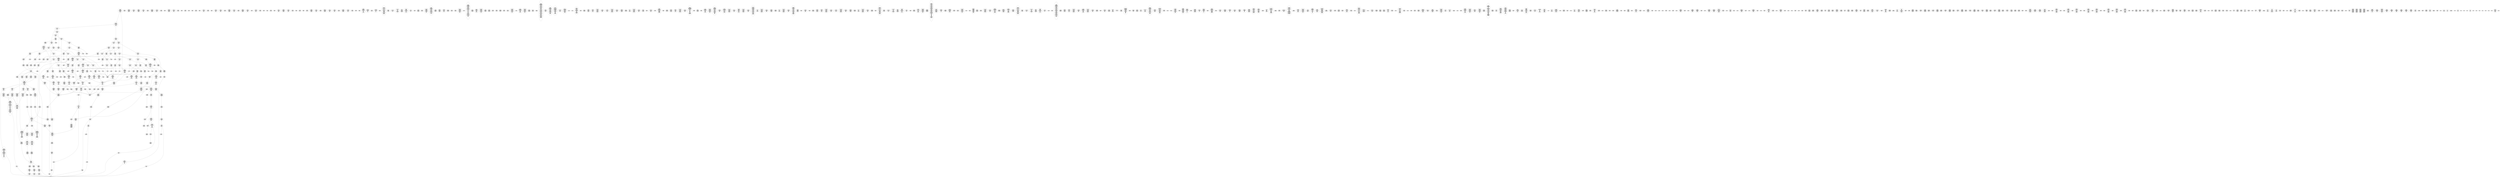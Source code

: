 /* Generated by GvGen v.1.0 (https://www.github.com/stricaud/gvgen) */

digraph G {
compound=true;
   node1 [label="[anywhere]"];
   node2 [label="# 0x0
PUSHX Data
PUSHX Data
MSTORE
PUSHX LogicData
CALLDATASIZE
LT
PUSHX Data
JUMPI
"];
   node3 [label="# 0xd
PUSHX Data
CALLDATALOAD
PUSHX BitData
SHR
PUSHX LogicData
GT
PUSHX Data
JUMPI
"];
   node4 [label="# 0x1e
PUSHX LogicData
GT
PUSHX Data
JUMPI
"];
   node5 [label="# 0x29
PUSHX LogicData
GT
PUSHX Data
JUMPI
"];
   node6 [label="# 0x34
PUSHX LogicData
EQ
PUSHX Data
JUMPI
"];
   node7 [label="# 0x3f
PUSHX LogicData
EQ
PUSHX Data
JUMPI
"];
   node8 [label="# 0x4a
PUSHX LogicData
EQ
PUSHX Data
JUMPI
"];
   node9 [label="# 0x55
PUSHX LogicData
EQ
PUSHX Data
JUMPI
"];
   node10 [label="# 0x60
PUSHX Data
JUMP
"];
   node11 [label="# 0x64
JUMPDEST
PUSHX LogicData
EQ
PUSHX Data
JUMPI
"];
   node12 [label="# 0x70
PUSHX LogicData
EQ
PUSHX Data
JUMPI
"];
   node13 [label="# 0x7b
PUSHX LogicData
EQ
PUSHX Data
JUMPI
"];
   node14 [label="# 0x86
PUSHX LogicData
EQ
PUSHX Data
JUMPI
"];
   node15 [label="# 0x91
PUSHX Data
JUMP
"];
   node16 [label="# 0x95
JUMPDEST
PUSHX LogicData
GT
PUSHX Data
JUMPI
"];
   node17 [label="# 0xa1
PUSHX LogicData
EQ
PUSHX Data
JUMPI
"];
   node18 [label="# 0xac
PUSHX LogicData
EQ
PUSHX Data
JUMPI
"];
   node19 [label="# 0xb7
PUSHX LogicData
EQ
PUSHX Data
JUMPI
"];
   node20 [label="# 0xc2
PUSHX LogicData
EQ
PUSHX Data
JUMPI
"];
   node21 [label="# 0xcd
PUSHX Data
JUMP
"];
   node22 [label="# 0xd1
JUMPDEST
PUSHX LogicData
EQ
PUSHX Data
JUMPI
"];
   node23 [label="# 0xdd
PUSHX LogicData
EQ
PUSHX Data
JUMPI
"];
   node24 [label="# 0xe8
PUSHX LogicData
EQ
PUSHX Data
JUMPI
"];
   node25 [label="# 0xf3
PUSHX Data
JUMP
"];
   node26 [label="# 0xf7
JUMPDEST
PUSHX LogicData
GT
PUSHX Data
JUMPI
"];
   node27 [label="# 0x103
PUSHX LogicData
GT
PUSHX Data
JUMPI
"];
   node28 [label="# 0x10e
PUSHX LogicData
EQ
PUSHX Data
JUMPI
"];
   node29 [label="# 0x119
PUSHX LogicData
EQ
PUSHX Data
JUMPI
"];
   node30 [label="# 0x124
PUSHX LogicData
EQ
PUSHX Data
JUMPI
"];
   node31 [label="# 0x12f
PUSHX LogicData
EQ
PUSHX Data
JUMPI
"];
   node32 [label="# 0x13a
PUSHX Data
JUMP
"];
   node33 [label="# 0x13e
JUMPDEST
PUSHX LogicData
EQ
PUSHX Data
JUMPI
"];
   node34 [label="# 0x14a
PUSHX LogicData
EQ
PUSHX Data
JUMPI
"];
   node35 [label="# 0x155
PUSHX LogicData
EQ
PUSHX Data
JUMPI
"];
   node36 [label="# 0x160
PUSHX LogicData
EQ
PUSHX Data
JUMPI
"];
   node37 [label="# 0x16b
PUSHX Data
JUMP
"];
   node38 [label="# 0x16f
JUMPDEST
PUSHX LogicData
GT
PUSHX Data
JUMPI
"];
   node39 [label="# 0x17b
PUSHX LogicData
EQ
PUSHX Data
JUMPI
"];
   node40 [label="# 0x186
PUSHX LogicData
EQ
PUSHX Data
JUMPI
"];
   node41 [label="# 0x191
PUSHX LogicData
EQ
PUSHX Data
JUMPI
"];
   node42 [label="# 0x19c
PUSHX LogicData
EQ
PUSHX Data
JUMPI
"];
   node43 [label="# 0x1a7
PUSHX Data
JUMP
"];
   node44 [label="# 0x1ab
JUMPDEST
PUSHX LogicData
EQ
PUSHX Data
JUMPI
"];
   node45 [label="# 0x1b7
PUSHX LogicData
EQ
PUSHX Data
JUMPI
"];
   node46 [label="# 0x1c2
PUSHX LogicData
EQ
PUSHX Data
JUMPI
"];
   node47 [label="# 0x1cd
JUMPDEST
PUSHX Data
REVERT
"];
   node48 [label="# 0x1d2
JUMPDEST
CALLVALUE
ISZERO
PUSHX Data
JUMPI
"];
   node49 [label="# 0x1da
PUSHX Data
REVERT
"];
   node50 [label="# 0x1de
JUMPDEST
PUSHX Data
PUSHX ArithData
CALLDATASIZE
SUB
ADD
PUSHX Data
PUSHX Data
JUMP
"];
   node51 [label="# 0x1f4
JUMPDEST
PUSHX Data
JUMP
"];
   node52 [label="# 0x1f9
JUMPDEST
PUSHX MemData
MLOAD
PUSHX Data
PUSHX Data
JUMP
"];
   node53 [label="# 0x206
JUMPDEST
PUSHX MemData
MLOAD
SUB
RETURN
"];
   node54 [label="# 0x20f
JUMPDEST
CALLVALUE
ISZERO
PUSHX Data
JUMPI
"];
   node55 [label="# 0x217
PUSHX Data
REVERT
"];
   node56 [label="# 0x21b
JUMPDEST
PUSHX Data
PUSHX Data
JUMP
"];
   node57 [label="# 0x224
JUMPDEST
PUSHX MemData
MLOAD
PUSHX Data
PUSHX Data
JUMP
"];
   node58 [label="# 0x231
JUMPDEST
PUSHX MemData
MLOAD
SUB
RETURN
"];
   node59 [label="# 0x23a
JUMPDEST
CALLVALUE
ISZERO
PUSHX Data
JUMPI
"];
   node60 [label="# 0x242
PUSHX Data
REVERT
"];
   node61 [label="# 0x246
JUMPDEST
PUSHX Data
PUSHX ArithData
CALLDATASIZE
SUB
ADD
PUSHX Data
PUSHX Data
JUMP
"];
   node62 [label="# 0x25c
JUMPDEST
PUSHX Data
JUMP
"];
   node63 [label="# 0x261
JUMPDEST
PUSHX MemData
MLOAD
PUSHX Data
PUSHX Data
JUMP
"];
   node64 [label="# 0x26e
JUMPDEST
PUSHX MemData
MLOAD
SUB
RETURN
"];
   node65 [label="# 0x277
JUMPDEST
CALLVALUE
ISZERO
PUSHX Data
JUMPI
"];
   node66 [label="# 0x27f
PUSHX Data
REVERT
"];
   node67 [label="# 0x283
JUMPDEST
PUSHX Data
PUSHX ArithData
CALLDATASIZE
SUB
ADD
PUSHX Data
PUSHX Data
JUMP
"];
   node68 [label="# 0x299
JUMPDEST
PUSHX Data
JUMP
"];
   node69 [label="# 0x29e
JUMPDEST
STOP
"];
   node70 [label="# 0x2a0
JUMPDEST
CALLVALUE
ISZERO
PUSHX Data
JUMPI
"];
   node71 [label="# 0x2a8
PUSHX Data
REVERT
"];
   node72 [label="# 0x2ac
JUMPDEST
PUSHX Data
PUSHX Data
JUMP
"];
   node73 [label="# 0x2b5
JUMPDEST
PUSHX MemData
MLOAD
PUSHX Data
PUSHX Data
JUMP
"];
   node74 [label="# 0x2c2
JUMPDEST
PUSHX MemData
MLOAD
SUB
RETURN
"];
   node75 [label="# 0x2cb
JUMPDEST
CALLVALUE
ISZERO
PUSHX Data
JUMPI
"];
   node76 [label="# 0x2d3
PUSHX Data
REVERT
"];
   node77 [label="# 0x2d7
JUMPDEST
PUSHX Data
PUSHX ArithData
CALLDATASIZE
SUB
ADD
PUSHX Data
PUSHX Data
JUMP
"];
   node78 [label="# 0x2ed
JUMPDEST
PUSHX Data
JUMP
"];
   node79 [label="# 0x2f2
JUMPDEST
STOP
"];
   node80 [label="# 0x2f4
JUMPDEST
PUSHX Data
PUSHX ArithData
CALLDATASIZE
SUB
ADD
PUSHX Data
PUSHX Data
JUMP
"];
   node81 [label="# 0x309
JUMPDEST
PUSHX Data
JUMP
"];
   node82 [label="# 0x30e
JUMPDEST
STOP
"];
   node83 [label="# 0x310
JUMPDEST
CALLVALUE
ISZERO
PUSHX Data
JUMPI
"];
   node84 [label="# 0x318
PUSHX Data
REVERT
"];
   node85 [label="# 0x31c
JUMPDEST
PUSHX Data
PUSHX Data
JUMP
"];
   node86 [label="# 0x325
JUMPDEST
STOP
"];
   node87 [label="# 0x327
JUMPDEST
CALLVALUE
ISZERO
PUSHX Data
JUMPI
"];
   node88 [label="# 0x32f
PUSHX Data
REVERT
"];
   node89 [label="# 0x333
JUMPDEST
PUSHX Data
PUSHX ArithData
CALLDATASIZE
SUB
ADD
PUSHX Data
PUSHX Data
JUMP
"];
   node90 [label="# 0x349
JUMPDEST
PUSHX Data
JUMP
"];
   node91 [label="# 0x34e
JUMPDEST
STOP
"];
   node92 [label="# 0x350
JUMPDEST
CALLVALUE
ISZERO
PUSHX Data
JUMPI
"];
   node93 [label="# 0x358
PUSHX Data
REVERT
"];
   node94 [label="# 0x35c
JUMPDEST
PUSHX Data
PUSHX Data
JUMP
"];
   node95 [label="# 0x365
JUMPDEST
PUSHX MemData
MLOAD
PUSHX Data
PUSHX Data
JUMP
"];
   node96 [label="# 0x372
JUMPDEST
PUSHX MemData
MLOAD
SUB
RETURN
"];
   node97 [label="# 0x37b
JUMPDEST
CALLVALUE
ISZERO
PUSHX Data
JUMPI
"];
   node98 [label="# 0x383
PUSHX Data
REVERT
"];
   node99 [label="# 0x387
JUMPDEST
PUSHX Data
PUSHX ArithData
CALLDATASIZE
SUB
ADD
PUSHX Data
PUSHX Data
JUMP
"];
   node100 [label="# 0x39d
JUMPDEST
PUSHX Data
JUMP
"];
   node101 [label="# 0x3a2
JUMPDEST
STOP
"];
   node102 [label="# 0x3a4
JUMPDEST
CALLVALUE
ISZERO
PUSHX Data
JUMPI
"];
   node103 [label="# 0x3ac
PUSHX Data
REVERT
"];
   node104 [label="# 0x3b0
JUMPDEST
PUSHX Data
PUSHX Data
JUMP
"];
   node105 [label="# 0x3b9
JUMPDEST
PUSHX MemData
MLOAD
PUSHX Data
PUSHX Data
JUMP
"];
   node106 [label="# 0x3c6
JUMPDEST
PUSHX MemData
MLOAD
SUB
RETURN
"];
   node107 [label="# 0x3cf
JUMPDEST
CALLVALUE
ISZERO
PUSHX Data
JUMPI
"];
   node108 [label="# 0x3d7
PUSHX Data
REVERT
"];
   node109 [label="# 0x3db
JUMPDEST
PUSHX Data
PUSHX Data
JUMP
"];
   node110 [label="# 0x3e4
JUMPDEST
PUSHX MemData
MLOAD
PUSHX Data
PUSHX Data
JUMP
"];
   node111 [label="# 0x3f1
JUMPDEST
PUSHX MemData
MLOAD
SUB
RETURN
"];
   node112 [label="# 0x3fa
JUMPDEST
CALLVALUE
ISZERO
PUSHX Data
JUMPI
"];
   node113 [label="# 0x402
PUSHX Data
REVERT
"];
   node114 [label="# 0x406
JUMPDEST
PUSHX Data
PUSHX ArithData
CALLDATASIZE
SUB
ADD
PUSHX Data
PUSHX Data
JUMP
"];
   node115 [label="# 0x41c
JUMPDEST
PUSHX Data
JUMP
"];
   node116 [label="# 0x421
JUMPDEST
PUSHX MemData
MLOAD
PUSHX Data
PUSHX Data
JUMP
"];
   node117 [label="# 0x42e
JUMPDEST
PUSHX MemData
MLOAD
SUB
RETURN
"];
   node118 [label="# 0x437
JUMPDEST
CALLVALUE
ISZERO
PUSHX Data
JUMPI
"];
   node119 [label="# 0x43f
PUSHX Data
REVERT
"];
   node120 [label="# 0x443
JUMPDEST
PUSHX Data
PUSHX ArithData
CALLDATASIZE
SUB
ADD
PUSHX Data
PUSHX Data
JUMP
"];
   node121 [label="# 0x459
JUMPDEST
PUSHX Data
JUMP
"];
   node122 [label="# 0x45e
JUMPDEST
PUSHX MemData
MLOAD
PUSHX Data
PUSHX Data
JUMP
"];
   node123 [label="# 0x46b
JUMPDEST
PUSHX MemData
MLOAD
SUB
RETURN
"];
   node124 [label="# 0x474
JUMPDEST
CALLVALUE
ISZERO
PUSHX Data
JUMPI
"];
   node125 [label="# 0x47c
PUSHX Data
REVERT
"];
   node126 [label="# 0x480
JUMPDEST
PUSHX Data
PUSHX Data
JUMP
"];
   node127 [label="# 0x489
JUMPDEST
STOP
"];
   node128 [label="# 0x48b
JUMPDEST
CALLVALUE
ISZERO
PUSHX Data
JUMPI
"];
   node129 [label="# 0x493
PUSHX Data
REVERT
"];
   node130 [label="# 0x497
JUMPDEST
PUSHX Data
PUSHX Data
JUMP
"];
   node131 [label="# 0x4a0
JUMPDEST
PUSHX MemData
MLOAD
PUSHX Data
PUSHX Data
JUMP
"];
   node132 [label="# 0x4ad
JUMPDEST
PUSHX MemData
MLOAD
SUB
RETURN
"];
   node133 [label="# 0x4b6
JUMPDEST
PUSHX Data
PUSHX ArithData
CALLDATASIZE
SUB
ADD
PUSHX Data
PUSHX Data
JUMP
"];
   node134 [label="# 0x4cb
JUMPDEST
PUSHX Data
JUMP
"];
   node135 [label="# 0x4d0
JUMPDEST
STOP
"];
   node136 [label="# 0x4d2
JUMPDEST
CALLVALUE
ISZERO
PUSHX Data
JUMPI
"];
   node137 [label="# 0x4da
PUSHX Data
REVERT
"];
   node138 [label="# 0x4de
JUMPDEST
PUSHX Data
PUSHX Data
JUMP
"];
   node139 [label="# 0x4e7
JUMPDEST
STOP
"];
   node140 [label="# 0x4e9
JUMPDEST
PUSHX Data
PUSHX ArithData
CALLDATASIZE
SUB
ADD
PUSHX Data
PUSHX Data
JUMP
"];
   node141 [label="# 0x4fe
JUMPDEST
PUSHX Data
JUMP
"];
   node142 [label="# 0x503
JUMPDEST
STOP
"];
   node143 [label="# 0x505
JUMPDEST
CALLVALUE
ISZERO
PUSHX Data
JUMPI
"];
   node144 [label="# 0x50d
PUSHX Data
REVERT
"];
   node145 [label="# 0x511
JUMPDEST
PUSHX Data
PUSHX Data
JUMP
"];
   node146 [label="# 0x51a
JUMPDEST
PUSHX MemData
MLOAD
PUSHX Data
PUSHX Data
JUMP
"];
   node147 [label="# 0x527
JUMPDEST
PUSHX MemData
MLOAD
SUB
RETURN
"];
   node148 [label="# 0x530
JUMPDEST
CALLVALUE
ISZERO
PUSHX Data
JUMPI
"];
   node149 [label="# 0x538
PUSHX Data
REVERT
"];
   node150 [label="# 0x53c
JUMPDEST
PUSHX Data
PUSHX Data
JUMP
"];
   node151 [label="# 0x545
JUMPDEST
PUSHX MemData
MLOAD
PUSHX Data
PUSHX Data
JUMP
"];
   node152 [label="# 0x552
JUMPDEST
PUSHX MemData
MLOAD
SUB
RETURN
"];
   node153 [label="# 0x55b
JUMPDEST
CALLVALUE
ISZERO
PUSHX Data
JUMPI
"];
   node154 [label="# 0x563
PUSHX Data
REVERT
"];
   node155 [label="# 0x567
JUMPDEST
PUSHX Data
PUSHX ArithData
CALLDATASIZE
SUB
ADD
PUSHX Data
PUSHX Data
JUMP
"];
   node156 [label="# 0x57d
JUMPDEST
PUSHX Data
JUMP
"];
   node157 [label="# 0x582
JUMPDEST
STOP
"];
   node158 [label="# 0x584
JUMPDEST
CALLVALUE
ISZERO
PUSHX Data
JUMPI
"];
   node159 [label="# 0x58c
PUSHX Data
REVERT
"];
   node160 [label="# 0x590
JUMPDEST
PUSHX Data
PUSHX ArithData
CALLDATASIZE
SUB
ADD
PUSHX Data
PUSHX Data
JUMP
"];
   node161 [label="# 0x5a6
JUMPDEST
PUSHX Data
JUMP
"];
   node162 [label="# 0x5ab
JUMPDEST
STOP
"];
   node163 [label="# 0x5ad
JUMPDEST
CALLVALUE
ISZERO
PUSHX Data
JUMPI
"];
   node164 [label="# 0x5b5
PUSHX Data
REVERT
"];
   node165 [label="# 0x5b9
JUMPDEST
PUSHX Data
PUSHX ArithData
CALLDATASIZE
SUB
ADD
PUSHX Data
PUSHX Data
JUMP
"];
   node166 [label="# 0x5cf
JUMPDEST
PUSHX Data
JUMP
"];
   node167 [label="# 0x5d4
JUMPDEST
PUSHX MemData
MLOAD
PUSHX Data
PUSHX Data
JUMP
"];
   node168 [label="# 0x5e1
JUMPDEST
PUSHX MemData
MLOAD
SUB
RETURN
"];
   node169 [label="# 0x5ea
JUMPDEST
CALLVALUE
ISZERO
PUSHX Data
JUMPI
"];
   node170 [label="# 0x5f2
PUSHX Data
REVERT
"];
   node171 [label="# 0x5f6
JUMPDEST
PUSHX Data
PUSHX ArithData
CALLDATASIZE
SUB
ADD
PUSHX Data
PUSHX Data
JUMP
"];
   node172 [label="# 0x60c
JUMPDEST
PUSHX Data
JUMP
"];
   node173 [label="# 0x611
JUMPDEST
PUSHX MemData
MLOAD
PUSHX Data
PUSHX Data
JUMP
"];
   node174 [label="# 0x61e
JUMPDEST
PUSHX MemData
MLOAD
SUB
RETURN
"];
   node175 [label="# 0x627
JUMPDEST
CALLVALUE
ISZERO
PUSHX Data
JUMPI
"];
   node176 [label="# 0x62f
PUSHX Data
REVERT
"];
   node177 [label="# 0x633
JUMPDEST
PUSHX Data
PUSHX Data
JUMP
"];
   node178 [label="# 0x63c
JUMPDEST
PUSHX MemData
MLOAD
PUSHX Data
PUSHX Data
JUMP
"];
   node179 [label="# 0x649
JUMPDEST
PUSHX MemData
MLOAD
SUB
RETURN
"];
   node180 [label="# 0x652
JUMPDEST
CALLVALUE
ISZERO
PUSHX Data
JUMPI
"];
   node181 [label="# 0x65a
PUSHX Data
REVERT
"];
   node182 [label="# 0x65e
JUMPDEST
PUSHX Data
PUSHX ArithData
CALLDATASIZE
SUB
ADD
PUSHX Data
PUSHX Data
JUMP
"];
   node183 [label="# 0x674
JUMPDEST
PUSHX Data
JUMP
"];
   node184 [label="# 0x679
JUMPDEST
PUSHX MemData
MLOAD
PUSHX Data
PUSHX Data
JUMP
"];
   node185 [label="# 0x686
JUMPDEST
PUSHX MemData
MLOAD
SUB
RETURN
"];
   node186 [label="# 0x68f
JUMPDEST
CALLVALUE
ISZERO
PUSHX Data
JUMPI
"];
   node187 [label="# 0x697
PUSHX Data
REVERT
"];
   node188 [label="# 0x69b
JUMPDEST
PUSHX Data
PUSHX ArithData
CALLDATASIZE
SUB
ADD
PUSHX Data
PUSHX Data
JUMP
"];
   node189 [label="# 0x6b1
JUMPDEST
PUSHX Data
JUMP
"];
   node190 [label="# 0x6b6
JUMPDEST
STOP
"];
   node191 [label="# 0x6b8
JUMPDEST
CALLVALUE
ISZERO
PUSHX Data
JUMPI
"];
   node192 [label="# 0x6c0
PUSHX Data
REVERT
"];
   node193 [label="# 0x6c4
JUMPDEST
PUSHX Data
PUSHX Data
JUMP
"];
   node194 [label="# 0x6cd
JUMPDEST
STOP
"];
   node195 [label="# 0x6cf
JUMPDEST
PUSHX Data
PUSHX BitData
PUSHX BitData
SHL
PUSHX BitData
NOT
AND
EQ
PUSHX Data
JUMPI
"];
   node196 [label="# 0x700
PUSHX BitData
PUSHX BitData
SHL
PUSHX BitData
NOT
AND
EQ
"];
   node197 [label="# 0x72a
JUMPDEST
PUSHX Data
JUMPI
"];
   node198 [label="# 0x730
PUSHX BitData
PUSHX BitData
SHL
PUSHX BitData
NOT
AND
EQ
"];
   node199 [label="# 0x75a
JUMPDEST
JUMP
"];
   node200 [label="# 0x761
JUMPDEST
PUSHX Data
PUSHX StorData
SLOAD
PUSHX Data
PUSHX Data
JUMP
"];
   node201 [label="# 0x770
JUMPDEST
PUSHX ArithData
ADD
PUSHX ArithData
DIV
MUL
PUSHX ArithData
ADD
PUSHX MemData
MLOAD
ADD
PUSHX Data
MSTORE
MSTORE
PUSHX ArithData
ADD
SLOAD
PUSHX Data
PUSHX Data
JUMP
"];
   node202 [label="# 0x79c
JUMPDEST
ISZERO
PUSHX Data
JUMPI
"];
   node203 [label="# 0x7a3
PUSHX LogicData
LT
PUSHX Data
JUMPI
"];
   node204 [label="# 0x7ab
PUSHX ArithData
SLOAD
DIV
MUL
MSTORE
PUSHX ArithData
ADD
PUSHX Data
JUMP
"];
   node205 [label="# 0x7be
JUMPDEST
ADD
PUSHX Data
MSTORE
PUSHX Data
PUSHX Data
SHA3
"];
   node206 [label="# 0x7cc
JUMPDEST
SLOAD
MSTORE
PUSHX ArithData
ADD
PUSHX ArithData
ADD
GT
PUSHX Data
JUMPI
"];
   node207 [label="# 0x7e0
SUB
PUSHX BitData
AND
ADD
"];
   node208 [label="# 0x7e9
JUMPDEST
JUMP
"];
   node209 [label="# 0x7f3
JUMPDEST
PUSHX Data
PUSHX Data
PUSHX Data
JUMP
"];
   node210 [label="# 0x7fe
JUMPDEST
PUSHX Data
JUMPI
"];
   node211 [label="# 0x803
PUSHX MemData
MLOAD
PUSHX Data
MSTORE
PUSHX ArithData
ADD
PUSHX MemData
MLOAD
SUB
REVERT
"];
   node212 [label="# 0x834
JUMPDEST
PUSHX Data
PUSHX ArithData
MSTORE
PUSHX ArithData
ADD
MSTORE
PUSHX ArithData
ADD
PUSHX Data
SHA3
PUSHX ArithData
SLOAD
PUSHX ArithData
EXP
DIV
PUSHX BitData
AND
JUMP
"];
   node213 [label="# 0x86f
JUMPDEST
PUSHX Data
PUSHX Data
PUSHX Data
JUMP
"];
   node214 [label="# 0x87a
JUMPDEST
PUSHX BitData
AND
PUSHX Data
PUSHX Data
JUMP
"];
   node215 [label="# 0x89b
JUMPDEST
PUSHX BitData
AND
EQ
PUSHX Data
JUMPI
"];
   node216 [label="# 0x8b7
PUSHX Data
PUSHX Data
PUSHX Data
JUMP
"];
   node217 [label="# 0x8c2
JUMPDEST
PUSHX Data
JUMP
"];
   node218 [label="# 0x8c7
JUMPDEST
PUSHX Data
JUMPI
"];
   node219 [label="# 0x8cc
PUSHX MemData
MLOAD
PUSHX Data
MSTORE
PUSHX ArithData
ADD
PUSHX MemData
MLOAD
SUB
REVERT
"];
   node220 [label="# 0x8fd
JUMPDEST
"];
   node221 [label="# 0x8fe
JUMPDEST
PUSHX Data
PUSHX ArithData
MSTORE
PUSHX ArithData
ADD
MSTORE
PUSHX ArithData
ADD
PUSHX Data
SHA3
PUSHX ArithData
PUSHX ArithData
EXP
SLOAD
PUSHX ArithData
MUL
NOT
AND
PUSHX BitData
AND
MUL
OR
SSTORE
PUSHX BitData
AND
PUSHX BitData
AND
PUSHX Data
PUSHX MemData
MLOAD
PUSHX MemData
MLOAD
SUB
LOGX
JUMP
"];
   node222 [label="# 0x9b0
JUMPDEST
PUSHX Data
PUSHX Data
PUSHX Data
JUMP
"];
   node223 [label="# 0x9ba
JUMPDEST
PUSHX StorData
SLOAD
PUSHX StorData
SLOAD
SUB
SUB
JUMP
"];
   node224 [label="# 0x9c7
JUMPDEST
PUSHX Data
PUSHX Data
PUSHX Data
JUMP
"];
   node225 [label="# 0x9d2
JUMPDEST
PUSHX BitData
AND
PUSHX BitData
AND
EQ
PUSHX Data
JUMPI
"];
   node226 [label="# 0xa08
PUSHX MemData
MLOAD
PUSHX Data
MSTORE
PUSHX ArithData
ADD
PUSHX MemData
MLOAD
SUB
REVERT
"];
   node227 [label="# 0xa39
JUMPDEST
PUSHX Data
PUSHX Data
PUSHX Data
JUMP
"];
   node228 [label="# 0xa45
JUMPDEST
PUSHX Data
PUSHX Data
PUSHX Data
JUMP
"];
   node229 [label="# 0xa56
JUMPDEST
PUSHX Data
JUMP
"];
   node230 [label="# 0xa5b
JUMPDEST
PUSHX Data
JUMPI
"];
   node231 [label="# 0xa60
PUSHX Data
PUSHX Data
PUSHX Data
JUMP
"];
   node232 [label="# 0xa6b
JUMPDEST
PUSHX Data
JUMP
"];
   node233 [label="# 0xa70
JUMPDEST
PUSHX Data
JUMPI
"];
   node234 [label="# 0xa75
PUSHX MemData
MLOAD
PUSHX Data
MSTORE
PUSHX ArithData
ADD
PUSHX MemData
MLOAD
SUB
REVERT
"];
   node235 [label="# 0xaa6
JUMPDEST
"];
   node236 [label="# 0xaa7
JUMPDEST
PUSHX BitData
PUSHX BitData
AND
PUSHX BitData
AND
EQ
ISZERO
PUSHX Data
JUMPI
"];
   node237 [label="# 0xadd
PUSHX MemData
MLOAD
PUSHX Data
MSTORE
PUSHX ArithData
ADD
PUSHX MemData
MLOAD
SUB
REVERT
"];
   node238 [label="# 0xb0e
JUMPDEST
PUSHX Data
PUSHX Data
PUSHX Data
JUMP
"];
   node239 [label="# 0xb1b
JUMPDEST
ISZERO
PUSHX Data
JUMPI
"];
   node240 [label="# 0xb22
PUSHX Data
SSTORE
"];
   node241 [label="# 0xb26
JUMPDEST
PUSHX Data
PUSHX ArithData
PUSHX BitData
AND
PUSHX BitData
AND
MSTORE
PUSHX ArithData
ADD
MSTORE
PUSHX ArithData
ADD
PUSHX Data
SHA3
PUSHX Data
SLOAD
PUSHX ArithData
SUB
SSTORE
PUSHX Data
PUSHX ArithData
PUSHX BitData
AND
PUSHX BitData
AND
MSTORE
PUSHX ArithData
ADD
MSTORE
PUSHX ArithData
ADD
PUSHX Data
SHA3
PUSHX Data
SLOAD
PUSHX ArithData
ADD
SSTORE
PUSHX Data
PUSHX Data
PUSHX Data
JUMP
"];
   node242 [label="# 0xbd0
JUMPDEST
PUSHX BitData
OR
PUSHX Data
JUMP
"];
   node243 [label="# 0xbf4
JUMPDEST
PUSHX Data
PUSHX ArithData
MSTORE
PUSHX ArithData
ADD
MSTORE
PUSHX ArithData
ADD
PUSHX Data
SHA3
SSTORE
PUSHX LogicData
PUSHX BitData
AND
EQ
ISZERO
PUSHX Data
JUMPI
"];
   node244 [label="# 0xc34
PUSHX Data
PUSHX ArithData
ADD
PUSHX LogicData
PUSHX Data
PUSHX ArithData
MSTORE
PUSHX ArithData
ADD
MSTORE
PUSHX ArithData
ADD
PUSHX Data
SHA3
SLOAD
EQ
ISZERO
PUSHX Data
JUMPI
"];
   node245 [label="# 0xc58
PUSHX StorData
SLOAD
EQ
PUSHX Data
JUMPI
"];
   node246 [label="# 0xc61
PUSHX Data
PUSHX ArithData
MSTORE
PUSHX ArithData
ADD
MSTORE
PUSHX ArithData
ADD
PUSHX Data
SHA3
SSTORE
"];
   node247 [label="# 0xc79
JUMPDEST
"];
   node248 [label="# 0xc7a
JUMPDEST
"];
   node249 [label="# 0xc7c
JUMPDEST
PUSHX BitData
AND
PUSHX BitData
AND
PUSHX Data
PUSHX MemData
MLOAD
PUSHX MemData
MLOAD
SUB
LOGX
PUSHX Data
PUSHX Data
PUSHX Data
JUMP
"];
   node250 [label="# 0xce4
JUMPDEST
JUMP
"];
   node251 [label="# 0xcec
JUMPDEST
PUSHX Data
PUSHX Data
JUMP
"];
   node252 [label="# 0xcf4
JUMPDEST
PUSHX BitData
AND
PUSHX Data
PUSHX Data
JUMP
"];
   node253 [label="# 0xd12
JUMPDEST
PUSHX BitData
AND
EQ
PUSHX Data
JUMPI
"];
   node254 [label="# 0xd2e
PUSHX MemData
MLOAD
PUSHX Data
MSTORE
PUSHX ArithData
ADD
PUSHX Data
PUSHX Data
JUMP
"];
   node255 [label="# 0xd5f
JUMPDEST
PUSHX MemData
MLOAD
SUB
REVERT
"];
   node256 [label="# 0xd68
JUMPDEST
PUSHX LogicData
GT
PUSHX Data
JUMPI
"];
   node257 [label="# 0xd71
PUSHX MemData
MLOAD
PUSHX Data
MSTORE
PUSHX ArithData
ADD
PUSHX Data
PUSHX Data
JUMP
"];
   node258 [label="# 0xda2
JUMPDEST
PUSHX MemData
MLOAD
SUB
REVERT
"];
   node259 [label="# 0xdab
JUMPDEST
PUSHX StorData
SLOAD
PUSHX Data
PUSHX Data
JUMP
"];
   node260 [label="# 0xdb7
JUMPDEST
PUSHX Data
PUSHX Data
JUMP
"];
   node261 [label="# 0xdc1
JUMPDEST
GT
ISZERO
PUSHX Data
JUMPI
"];
   node262 [label="# 0xdc8
PUSHX MemData
MLOAD
PUSHX Data
MSTORE
PUSHX ArithData
ADD
PUSHX Data
PUSHX Data
JUMP
"];
   node263 [label="# 0xdf9
JUMPDEST
PUSHX MemData
MLOAD
SUB
REVERT
"];
   node264 [label="# 0xe02
JUMPDEST
PUSHX Data
CALLER
PUSHX Data
JUMP
"];
   node265 [label="# 0xe0c
JUMPDEST
JUMP
"];
   node266 [label="# 0xe0f
JUMPDEST
PUSHX Data
PUSHX Data
JUMP
"];
   node267 [label="# 0xe17
JUMPDEST
PUSHX BitData
AND
PUSHX Data
PUSHX Data
JUMP
"];
   node268 [label="# 0xe35
JUMPDEST
PUSHX BitData
AND
EQ
PUSHX Data
JUMPI
"];
   node269 [label="# 0xe51
PUSHX MemData
MLOAD
PUSHX Data
MSTORE
PUSHX ArithData
ADD
PUSHX Data
PUSHX Data
JUMP
"];
   node270 [label="# 0xe82
JUMPDEST
PUSHX MemData
MLOAD
SUB
REVERT
"];
   node271 [label="# 0xe8b
JUMPDEST
PUSHX Data
PUSHX Data
JUMP
"];
   node272 [label="# 0xe93
JUMPDEST
JUMP
"];
   node273 [label="# 0xe95
JUMPDEST
PUSHX Data
PUSHX MemData
MLOAD
PUSHX ArithData
ADD
PUSHX Data
MSTORE
PUSHX Data
MSTORE
PUSHX Data
JUMP
"];
   node274 [label="# 0xeb0
JUMPDEST
JUMP
"];
   node275 [label="# 0xeb5
JUMPDEST
PUSHX StorData
SLOAD
JUMP
"];
   node276 [label="# 0xebb
JUMPDEST
PUSHX Data
PUSHX Data
JUMP
"];
   node277 [label="# 0xec3
JUMPDEST
PUSHX BitData
AND
PUSHX Data
PUSHX Data
JUMP
"];
   node278 [label="# 0xee1
JUMPDEST
PUSHX BitData
AND
EQ
PUSHX Data
JUMPI
"];
   node279 [label="# 0xefd
PUSHX MemData
MLOAD
PUSHX Data
MSTORE
PUSHX ArithData
ADD
PUSHX Data
PUSHX Data
JUMP
"];
   node280 [label="# 0xf2e
JUMPDEST
PUSHX MemData
MLOAD
SUB
REVERT
"];
   node281 [label="# 0xf37
JUMPDEST
PUSHX LogicData
PUSHX StorData
PUSHX ArithData
PUSHX ArithData
EXP
SLOAD
PUSHX ArithData
MUL
NOT
AND
ISZERO
ISZERO
MUL
OR
SSTORE
PUSHX Data
PUSHX Data
PUSHX Data
JUMP
"];
   node282 [label="# 0xf63
JUMPDEST
JUMP
"];
   node283 [label="# 0xf68
JUMPDEST
PUSHX StorData
PUSHX ArithData
SLOAD
PUSHX ArithData
EXP
DIV
PUSHX BitData
AND
JUMP
"];
   node284 [label="# 0xf7b
JUMPDEST
PUSHX Data
PUSHX StorData
PUSHX ArithData
SLOAD
PUSHX ArithData
EXP
DIV
PUSHX BitData
AND
JUMP
"];
   node285 [label="# 0xf92
JUMPDEST
PUSHX Data
PUSHX Data
PUSHX Data
JUMP
"];
   node286 [label="# 0xf9d
JUMPDEST
JUMP
"];
   node287 [label="# 0xfa4
JUMPDEST
PUSHX BitData
PUSHX BitData
AND
PUSHX BitData
AND
EQ
ISZERO
PUSHX Data
JUMPI
"];
   node288 [label="# 0xfdb
PUSHX MemData
MLOAD
PUSHX Data
MSTORE
PUSHX ArithData
ADD
PUSHX MemData
MLOAD
SUB
REVERT
"];
   node289 [label="# 0x100c
JUMPDEST
PUSHX BitData
PUSHX Data
PUSHX ArithData
PUSHX BitData
AND
PUSHX BitData
AND
MSTORE
PUSHX ArithData
ADD
MSTORE
PUSHX ArithData
ADD
PUSHX Data
SHA3
SLOAD
AND
JUMP
"];
   node290 [label="# 0x105d
JUMPDEST
PUSHX Data
PUSHX Data
JUMP
"];
   node291 [label="# 0x1065
JUMPDEST
PUSHX BitData
AND
PUSHX Data
PUSHX Data
JUMP
"];
   node292 [label="# 0x1083
JUMPDEST
PUSHX BitData
AND
EQ
PUSHX Data
JUMPI
"];
   node293 [label="# 0x109f
PUSHX MemData
MLOAD
PUSHX Data
MSTORE
PUSHX ArithData
ADD
PUSHX Data
PUSHX Data
JUMP
"];
   node294 [label="# 0x10d0
JUMPDEST
PUSHX MemData
MLOAD
SUB
REVERT
"];
   node295 [label="# 0x10d9
JUMPDEST
PUSHX Data
PUSHX Data
PUSHX Data
JUMP
"];
   node296 [label="# 0x10e3
JUMPDEST
JUMP
"];
   node297 [label="# 0x10e5
JUMPDEST
PUSHX StorData
SLOAD
JUMP
"];
   node298 [label="# 0x10eb
JUMPDEST
PUSHX StorData
PUSHX ArithData
SLOAD
PUSHX ArithData
EXP
DIV
PUSHX BitData
AND
PUSHX Data
JUMPI
"];
   node299 [label="# 0x1100
PUSHX MemData
MLOAD
PUSHX Data
MSTORE
PUSHX ArithData
ADD
PUSHX Data
PUSHX Data
JUMP
"];
   node300 [label="# 0x1131
JUMPDEST
PUSHX MemData
MLOAD
SUB
REVERT
"];
   node301 [label="# 0x113a
JUMPDEST
CALLER
PUSHX BitData
AND
ORIGIN
PUSHX BitData
AND
EQ
PUSHX Data
JUMPI
"];
   node302 [label="# 0x116e
PUSHX MemData
MLOAD
PUSHX Data
MSTORE
PUSHX ArithData
ADD
PUSHX Data
PUSHX Data
JUMP
"];
   node303 [label="# 0x119f
JUMPDEST
PUSHX MemData
MLOAD
SUB
REVERT
"];
   node304 [label="# 0x11a8
JUMPDEST
PUSHX StorData
SLOAD
PUSHX Data
PUSHX ArithData
CALLER
PUSHX BitData
AND
PUSHX BitData
AND
MSTORE
PUSHX ArithData
ADD
MSTORE
PUSHX ArithData
ADD
PUSHX Data
SHA3
SLOAD
PUSHX Data
PUSHX Data
JUMP
"];
   node305 [label="# 0x11f6
JUMPDEST
GT
ISZERO
PUSHX Data
JUMPI
"];
   node306 [label="# 0x11fd
PUSHX MemData
MLOAD
PUSHX Data
MSTORE
PUSHX ArithData
ADD
PUSHX Data
PUSHX Data
JUMP
"];
   node307 [label="# 0x122e
JUMPDEST
PUSHX MemData
MLOAD
SUB
REVERT
"];
   node308 [label="# 0x1237
JUMPDEST
PUSHX StorData
SLOAD
PUSHX Data
PUSHX Data
JUMP
"];
   node309 [label="# 0x1243
JUMPDEST
PUSHX Data
PUSHX Data
JUMP
"];
   node310 [label="# 0x124d
JUMPDEST
GT
ISZERO
PUSHX Data
JUMPI
"];
   node311 [label="# 0x1254
PUSHX MemData
MLOAD
PUSHX Data
MSTORE
PUSHX ArithData
ADD
PUSHX Data
PUSHX Data
JUMP
"];
   node312 [label="# 0x1285
JUMPDEST
PUSHX MemData
MLOAD
SUB
REVERT
"];
   node313 [label="# 0x128e
JUMPDEST
PUSHX Data
PUSHX ArithData
CALLER
PUSHX BitData
AND
PUSHX BitData
AND
MSTORE
PUSHX ArithData
ADD
MSTORE
PUSHX ArithData
ADD
PUSHX Data
SHA3
PUSHX Data
SLOAD
PUSHX Data
PUSHX Data
JUMP
"];
   node314 [label="# 0x12dd
JUMPDEST
SSTORE
PUSHX Data
CALLER
PUSHX Data
JUMP
"];
   node315 [label="# 0x12ee
JUMPDEST
JUMP
"];
   node316 [label="# 0x12f1
JUMPDEST
PUSHX Data
PUSHX Data
JUMP
"];
   node317 [label="# 0x12f9
JUMPDEST
PUSHX BitData
AND
PUSHX Data
PUSHX Data
JUMP
"];
   node318 [label="# 0x1317
JUMPDEST
PUSHX BitData
AND
EQ
PUSHX Data
JUMPI
"];
   node319 [label="# 0x1333
PUSHX MemData
MLOAD
PUSHX Data
MSTORE
PUSHX ArithData
ADD
PUSHX Data
PUSHX Data
JUMP
"];
   node320 [label="# 0x1364
JUMPDEST
PUSHX MemData
MLOAD
SUB
REVERT
"];
   node321 [label="# 0x136d
JUMPDEST
PUSHX Data
PUSHX Data
JUMP
"];
   node322 [label="# 0x1375
JUMPDEST
JUMP
"];
   node323 [label="# 0x1377
JUMPDEST
PUSHX Data
PUSHX Data
JUMP
"];
   node324 [label="# 0x137f
JUMPDEST
PUSHX BitData
AND
PUSHX Data
PUSHX Data
JUMP
"];
   node325 [label="# 0x139d
JUMPDEST
PUSHX BitData
AND
EQ
PUSHX Data
JUMPI
"];
   node326 [label="# 0x13b9
PUSHX MemData
MLOAD
PUSHX Data
MSTORE
PUSHX ArithData
ADD
PUSHX Data
PUSHX Data
JUMP
"];
   node327 [label="# 0x13ea
JUMPDEST
PUSHX MemData
MLOAD
SUB
REVERT
"];
   node328 [label="# 0x13f3
JUMPDEST
PUSHX LogicData
GT
PUSHX Data
JUMPI
"];
   node329 [label="# 0x13fc
PUSHX MemData
MLOAD
PUSHX Data
MSTORE
PUSHX ArithData
ADD
PUSHX Data
PUSHX Data
JUMP
"];
   node330 [label="# 0x142d
JUMPDEST
PUSHX MemData
MLOAD
SUB
REVERT
"];
   node331 [label="# 0x1436
JUMPDEST
PUSHX StorData
SLOAD
PUSHX Data
PUSHX Data
JUMP
"];
   node332 [label="# 0x1442
JUMPDEST
PUSHX Data
PUSHX Data
JUMP
"];
   node333 [label="# 0x144c
JUMPDEST
GT
ISZERO
PUSHX Data
JUMPI
"];
   node334 [label="# 0x1453
PUSHX MemData
MLOAD
PUSHX Data
MSTORE
PUSHX ArithData
ADD
PUSHX Data
PUSHX Data
JUMP
"];
   node335 [label="# 0x1484
JUMPDEST
PUSHX MemData
MLOAD
SUB
REVERT
"];
   node336 [label="# 0x148d
JUMPDEST
PUSHX Data
PUSHX Data
JUMP
"];
   node337 [label="# 0x1497
JUMPDEST
JUMP
"];
   node338 [label="# 0x149b
JUMPDEST
PUSHX Data
PUSHX StorData
PUSHX ArithData
SLOAD
PUSHX ArithData
EXP
DIV
PUSHX BitData
AND
JUMP
"];
   node339 [label="# 0x14c5
JUMPDEST
PUSHX Data
PUSHX StorData
SLOAD
PUSHX Data
PUSHX Data
JUMP
"];
   node340 [label="# 0x14d4
JUMPDEST
PUSHX ArithData
ADD
PUSHX ArithData
DIV
MUL
PUSHX ArithData
ADD
PUSHX MemData
MLOAD
ADD
PUSHX Data
MSTORE
MSTORE
PUSHX ArithData
ADD
SLOAD
PUSHX Data
PUSHX Data
JUMP
"];
   node341 [label="# 0x1500
JUMPDEST
ISZERO
PUSHX Data
JUMPI
"];
   node342 [label="# 0x1507
PUSHX LogicData
LT
PUSHX Data
JUMPI
"];
   node343 [label="# 0x150f
PUSHX ArithData
SLOAD
DIV
MUL
MSTORE
PUSHX ArithData
ADD
PUSHX Data
JUMP
"];
   node344 [label="# 0x1522
JUMPDEST
ADD
PUSHX Data
MSTORE
PUSHX Data
PUSHX Data
SHA3
"];
   node345 [label="# 0x1530
JUMPDEST
SLOAD
MSTORE
PUSHX ArithData
ADD
PUSHX ArithData
ADD
GT
PUSHX Data
JUMPI
"];
   node346 [label="# 0x1544
SUB
PUSHX BitData
AND
ADD
"];
   node347 [label="# 0x154d
JUMPDEST
JUMP
"];
   node348 [label="# 0x1557
JUMPDEST
PUSHX Data
PUSHX Data
JUMP
"];
   node349 [label="# 0x155f
JUMPDEST
PUSHX BitData
AND
PUSHX BitData
AND
EQ
ISZERO
PUSHX Data
JUMPI
"];
   node350 [label="# 0x1593
PUSHX MemData
MLOAD
PUSHX Data
MSTORE
PUSHX ArithData
ADD
PUSHX MemData
MLOAD
SUB
REVERT
"];
   node351 [label="# 0x15c4
JUMPDEST
PUSHX Data
PUSHX Data
PUSHX Data
PUSHX Data
JUMP
"];
   node352 [label="# 0x15d1
JUMPDEST
PUSHX BitData
AND
PUSHX BitData
AND
MSTORE
PUSHX ArithData
ADD
MSTORE
PUSHX ArithData
ADD
PUSHX Data
SHA3
PUSHX ArithData
PUSHX BitData
AND
PUSHX BitData
AND
MSTORE
PUSHX ArithData
ADD
MSTORE
PUSHX ArithData
ADD
PUSHX Data
SHA3
PUSHX ArithData
PUSHX ArithData
EXP
SLOAD
PUSHX ArithData
MUL
NOT
AND
ISZERO
ISZERO
MUL
OR
SSTORE
PUSHX BitData
AND
PUSHX Data
PUSHX Data
JUMP
"];
   node353 [label="# 0x167e
JUMPDEST
PUSHX BitData
AND
PUSHX Data
PUSHX MemData
MLOAD
PUSHX Data
PUSHX Data
JUMP
"];
   node354 [label="# 0x16c3
JUMPDEST
PUSHX MemData
MLOAD
SUB
LOGX
JUMP
"];
   node355 [label="# 0x16cf
JUMPDEST
PUSHX Data
PUSHX Data
JUMP
"];
   node356 [label="# 0x16da
JUMPDEST
PUSHX LogicData
PUSHX BitData
AND
EXTCODESIZE
EQ
PUSHX Data
JUMPI
"];
   node357 [label="# 0x16fa
PUSHX Data
PUSHX Data
JUMP
"];
   node358 [label="# 0x1705
JUMPDEST
PUSHX Data
JUMPI
"];
   node359 [label="# 0x170a
PUSHX MemData
MLOAD
PUSHX Data
MSTORE
PUSHX ArithData
ADD
PUSHX MemData
MLOAD
SUB
REVERT
"];
   node360 [label="# 0x173b
JUMPDEST
"];
   node361 [label="# 0x173c
JUMPDEST
JUMP
"];
   node362 [label="# 0x1742
JUMPDEST
PUSHX Data
PUSHX Data
MSTORE
PUSHX Data
MSTORE
PUSHX Data
PUSHX Data
SHA3
PUSHX Data
SLOAD
JUMP
"];
   node363 [label="# 0x175a
JUMPDEST
PUSHX Data
PUSHX Data
PUSHX Data
JUMP
"];
   node364 [label="# 0x1765
JUMPDEST
PUSHX Data
JUMPI
"];
   node365 [label="# 0x176a
PUSHX MemData
MLOAD
PUSHX Data
MSTORE
PUSHX ArithData
ADD
PUSHX Data
PUSHX Data
JUMP
"];
   node366 [label="# 0x179b
JUMPDEST
PUSHX MemData
MLOAD
SUB
REVERT
"];
   node367 [label="# 0x17a4
JUMPDEST
PUSHX StorData
PUSHX ArithData
SLOAD
PUSHX ArithData
EXP
DIV
PUSHX BitData
AND
ISZERO
PUSHX Data
JUMPI
"];
   node368 [label="# 0x17ba
PUSHX Data
PUSHX Data
PUSHX Data
JUMP
"];
   node369 [label="# 0x17c4
JUMPDEST
PUSHX MemData
MLOAD
PUSHX ArithData
ADD
PUSHX Data
PUSHX Data
JUMP
"];
   node370 [label="# 0x17d5
JUMPDEST
PUSHX MemData
MLOAD
PUSHX ArithData
SUB
SUB
MSTORE
PUSHX Data
MSTORE
PUSHX Data
JUMP
"];
   node371 [label="# 0x17e9
JUMPDEST
PUSHX StorData
SLOAD
PUSHX Data
PUSHX Data
JUMP
"];
   node372 [label="# 0x17f6
JUMPDEST
PUSHX ArithData
ADD
PUSHX ArithData
DIV
MUL
PUSHX ArithData
ADD
PUSHX MemData
MLOAD
ADD
PUSHX Data
MSTORE
MSTORE
PUSHX ArithData
ADD
SLOAD
PUSHX Data
PUSHX Data
JUMP
"];
   node373 [label="# 0x1822
JUMPDEST
ISZERO
PUSHX Data
JUMPI
"];
   node374 [label="# 0x1829
PUSHX LogicData
LT
PUSHX Data
JUMPI
"];
   node375 [label="# 0x1831
PUSHX ArithData
SLOAD
DIV
MUL
MSTORE
PUSHX ArithData
ADD
PUSHX Data
JUMP
"];
   node376 [label="# 0x1844
JUMPDEST
ADD
PUSHX Data
MSTORE
PUSHX Data
PUSHX Data
SHA3
"];
   node377 [label="# 0x1852
JUMPDEST
SLOAD
MSTORE
PUSHX ArithData
ADD
PUSHX ArithData
ADD
GT
PUSHX Data
JUMPI
"];
   node378 [label="# 0x1866
SUB
PUSHX BitData
AND
ADD
"];
   node379 [label="# 0x186f
JUMPDEST
"];
   node380 [label="# 0x1875
JUMPDEST
JUMP
"];
   node381 [label="# 0x187c
JUMPDEST
PUSHX StorData
PUSHX ArithData
SLOAD
PUSHX ArithData
EXP
DIV
PUSHX BitData
AND
JUMP
"];
   node382 [label="# 0x188f
JUMPDEST
PUSHX Data
PUSHX Data
PUSHX ArithData
PUSHX BitData
AND
PUSHX BitData
AND
MSTORE
PUSHX ArithData
ADD
MSTORE
PUSHX ArithData
ADD
PUSHX Data
SHA3
PUSHX ArithData
PUSHX BitData
AND
PUSHX BitData
AND
MSTORE
PUSHX ArithData
ADD
MSTORE
PUSHX ArithData
ADD
PUSHX Data
SHA3
PUSHX ArithData
SLOAD
PUSHX ArithData
EXP
DIV
PUSHX BitData
AND
JUMP
"];
   node383 [label="# 0x1923
JUMPDEST
PUSHX Data
PUSHX Data
JUMP
"];
   node384 [label="# 0x192b
JUMPDEST
PUSHX BitData
AND
PUSHX Data
PUSHX Data
JUMP
"];
   node385 [label="# 0x1949
JUMPDEST
PUSHX BitData
AND
EQ
PUSHX Data
JUMPI
"];
   node386 [label="# 0x1965
PUSHX MemData
MLOAD
PUSHX Data
MSTORE
PUSHX ArithData
ADD
PUSHX Data
PUSHX Data
JUMP
"];
   node387 [label="# 0x1996
JUMPDEST
PUSHX MemData
MLOAD
SUB
REVERT
"];
   node388 [label="# 0x199f
JUMPDEST
PUSHX BitData
PUSHX BitData
AND
PUSHX BitData
AND
EQ
ISZERO
PUSHX Data
JUMPI
"];
   node389 [label="# 0x19d5
PUSHX MemData
MLOAD
PUSHX Data
MSTORE
PUSHX ArithData
ADD
PUSHX Data
PUSHX Data
JUMP
"];
   node390 [label="# 0x1a06
JUMPDEST
PUSHX MemData
MLOAD
SUB
REVERT
"];
   node391 [label="# 0x1a0f
JUMPDEST
PUSHX Data
PUSHX Data
JUMP
"];
   node392 [label="# 0x1a18
JUMPDEST
JUMP
"];
   node393 [label="# 0x1a1b
JUMPDEST
PUSHX Data
PUSHX Data
JUMP
"];
   node394 [label="# 0x1a23
JUMPDEST
PUSHX BitData
AND
PUSHX Data
PUSHX Data
JUMP
"];
   node395 [label="# 0x1a41
JUMPDEST
PUSHX BitData
AND
EQ
PUSHX Data
JUMPI
"];
   node396 [label="# 0x1a5d
PUSHX MemData
MLOAD
PUSHX Data
MSTORE
PUSHX ArithData
ADD
PUSHX Data
PUSHX Data
JUMP
"];
   node397 [label="# 0x1a8e
JUMPDEST
PUSHX MemData
MLOAD
SUB
REVERT
"];
   node398 [label="# 0x1a97
JUMPDEST
PUSHX StorData
PUSHX ArithData
SLOAD
PUSHX ArithData
EXP
DIV
PUSHX BitData
AND
ISZERO
PUSHX StorData
PUSHX ArithData
PUSHX ArithData
EXP
SLOAD
PUSHX ArithData
MUL
NOT
AND
ISZERO
ISZERO
MUL
OR
SSTORE
JUMP
"];
   node399 [label="# 0x1ac3
JUMPDEST
PUSHX Data
PUSHX Data
PUSHX Data
JUMP
"];
   node400 [label="# 0x1ace
JUMPDEST
GT
ISZERO
ISZERO
PUSHX Data
JUMPI
"];
   node401 [label="# 0x1ad7
PUSHX StorData
SLOAD
LT
"];
   node402 [label="# 0x1add
JUMPDEST
ISZERO
PUSHX Data
JUMPI
"];
   node403 [label="# 0x1ae4
PUSHX LogicData
PUSHX BitData
PUSHX Data
PUSHX ArithData
MSTORE
PUSHX ArithData
ADD
MSTORE
PUSHX ArithData
ADD
PUSHX Data
SHA3
SLOAD
AND
EQ
"];
   node404 [label="# 0x1b1b
JUMPDEST
JUMP
"];
   node405 [label="# 0x1b22
JUMPDEST
PUSHX Data
CALLER
JUMP
"];
   node406 [label="# 0x1b2a
JUMPDEST
PUSHX Data
JUMP
"];
   node407 [label="# 0x1b2f
JUMPDEST
PUSHX Data
PUSHX Data
PUSHX Data
JUMP
"];
   node408 [label="# 0x1b3e
JUMPDEST
GT
PUSHX Data
JUMPI
"];
   node409 [label="# 0x1b44
PUSHX StorData
SLOAD
LT
ISZERO
PUSHX Data
JUMPI
"];
   node410 [label="# 0x1b4e
PUSHX Data
PUSHX Data
PUSHX ArithData
MSTORE
PUSHX ArithData
ADD
MSTORE
PUSHX ArithData
ADD
PUSHX Data
SHA3
SLOAD
PUSHX LogicData
PUSHX BitData
AND
EQ
ISZERO
PUSHX Data
JUMPI
"];
   node411 [label="# 0x1b8e
JUMPDEST
PUSHX LogicData
EQ
ISZERO
PUSHX Data
JUMPI
"];
   node412 [label="# 0x1b98
PUSHX Data
PUSHX ArithData
PUSHX ArithData
SUB
MSTORE
PUSHX ArithData
ADD
MSTORE
PUSHX ArithData
ADD
PUSHX Data
SHA3
SLOAD
PUSHX Data
JUMP
"];
   node413 [label="# 0x1bb9
JUMPDEST
PUSHX Data
JUMP
"];
   node414 [label="# 0x1bc3
JUMPDEST
"];
   node415 [label="# 0x1bc5
JUMPDEST
"];
   node416 [label="# 0x1bc6
JUMPDEST
PUSHX MemData
MLOAD
PUSHX Data
MSTORE
PUSHX ArithData
ADD
PUSHX MemData
MLOAD
SUB
REVERT
"];
   node417 [label="# 0x1bf8
JUMPDEST
JUMP
"];
   node418 [label="# 0x1bfd
JUMPDEST
PUSHX Data
PUSHX Data
PUSHX Data
PUSHX Data
MSTORE
PUSHX Data
MSTORE
PUSHX Data
PUSHX Data
SHA3
SLOAD
JUMP
"];
   node419 [label="# 0x1c1f
JUMPDEST
PUSHX Data
PUSHX BitData
AND
PUSHX BitData
AND
EQ
EQ
OR
JUMP
"];
   node420 [label="# 0x1c63
JUMPDEST
JUMP
"];
   node421 [label="# 0x1c69
JUMPDEST
PUSHX Data
PUSHX BitData
SHR
PUSHX Data
PUSHX Data
PUSHX Data
JUMP
"];
   node422 [label="# 0x1c80
JUMPDEST
PUSHX BitData
AND
SHL
JUMP
"];
   node423 [label="# 0x1c91
JUMPDEST
PUSHX Data
PUSHX BitData
AND
TIMESTAMP
PUSHX BitData
SHL
OR
OR
JUMP
"];
   node424 [label="# 0x1cbc
JUMPDEST
JUMP
"];
   node425 [label="# 0x1cc2
JUMPDEST
PUSHX Data
CALLER
JUMP
"];
   node426 [label="# 0x1cca
JUMPDEST
PUSHX Data
PUSHX MemData
MLOAD
PUSHX ArithData
ADD
PUSHX Data
MSTORE
PUSHX Data
MSTORE
PUSHX Data
JUMP
"];
   node427 [label="# 0x1ce4
JUMPDEST
JUMP
"];
   node428 [label="# 0x1ce8
JUMPDEST
PUSHX Data
PUSHX Data
JUMP
"];
   node429 [label="# 0x1cf0
JUMPDEST
PUSHX Data
JUMPI
"];
   node430 [label="# 0x1cf5
PUSHX MemData
MLOAD
PUSHX Data
MSTORE
PUSHX ArithData
ADD
PUSHX Data
PUSHX Data
JUMP
"];
   node431 [label="# 0x1d26
JUMPDEST
PUSHX MemData
MLOAD
SUB
REVERT
"];
   node432 [label="# 0x1d2f
JUMPDEST
PUSHX LogicData
PUSHX StorData
PUSHX ArithData
PUSHX ArithData
EXP
SLOAD
PUSHX ArithData
MUL
NOT
AND
ISZERO
ISZERO
MUL
OR
SSTORE
PUSHX Data
PUSHX Data
PUSHX Data
JUMP
"];
   node433 [label="# 0x1d73
JUMPDEST
PUSHX MemData
MLOAD
PUSHX Data
PUSHX Data
JUMP
"];
   node434 [label="# 0x1d80
JUMPDEST
PUSHX MemData
MLOAD
SUB
LOGX
JUMP
"];
   node435 [label="# 0x1d8a
JUMPDEST
PUSHX Data
PUSHX StorData
PUSHX ArithData
SLOAD
PUSHX ArithData
EXP
DIV
PUSHX BitData
AND
PUSHX StorData
PUSHX ArithData
PUSHX ArithData
EXP
SLOAD
PUSHX ArithData
MUL
NOT
AND
PUSHX BitData
AND
MUL
OR
SSTORE
PUSHX BitData
AND
PUSHX BitData
AND
PUSHX Data
PUSHX MemData
MLOAD
PUSHX MemData
MLOAD
SUB
LOGX
JUMP
"];
   node436 [label="# 0x1e50
JUMPDEST
PUSHX Data
PUSHX Data
JUMP
"];
   node437 [label="# 0x1e58
JUMPDEST
ISZERO
PUSHX Data
JUMPI
"];
   node438 [label="# 0x1e5e
PUSHX MemData
MLOAD
PUSHX Data
MSTORE
PUSHX ArithData
ADD
PUSHX Data
PUSHX Data
JUMP
"];
   node439 [label="# 0x1e8f
JUMPDEST
PUSHX MemData
MLOAD
SUB
REVERT
"];
   node440 [label="# 0x1e98
JUMPDEST
PUSHX LogicData
PUSHX StorData
PUSHX ArithData
PUSHX ArithData
EXP
SLOAD
PUSHX ArithData
MUL
NOT
AND
ISZERO
ISZERO
MUL
OR
SSTORE
PUSHX Data
PUSHX Data
PUSHX Data
JUMP
"];
   node441 [label="# 0x1edc
JUMPDEST
PUSHX MemData
MLOAD
PUSHX Data
PUSHX Data
JUMP
"];
   node442 [label="# 0x1ee9
JUMPDEST
PUSHX MemData
MLOAD
SUB
LOGX
JUMP
"];
   node443 [label="# 0x1ef3
JUMPDEST
PUSHX Data
PUSHX BitData
AND
PUSHX Data
PUSHX Data
PUSHX Data
JUMP
"];
   node444 [label="# 0x1f19
JUMPDEST
PUSHX MemData
MLOAD
PUSHX BitData
AND
PUSHX BitData
SHL
MSTORE
PUSHX ArithData
ADD
PUSHX Data
PUSHX Data
JUMP
"];
   node445 [label="# 0x1f3b
JUMPDEST
PUSHX Data
PUSHX MemData
MLOAD
SUB
PUSHX Data
EXTCODESIZE
ISZERO
ISZERO
PUSHX Data
JUMPI
"];
   node446 [label="# 0x1f51
PUSHX Data
REVERT
"];
   node447 [label="# 0x1f55
JUMPDEST
GAS
CALL
ISZERO
PUSHX Data
JUMPI
"];
   node448 [label="# 0x1f63
PUSHX MemData
MLOAD
RETURNDATASIZE
PUSHX BitData
NOT
PUSHX ArithData
ADD
AND
ADD
PUSHX Data
MSTORE
ADD
PUSHX Data
PUSHX Data
JUMP
"];
   node449 [label="# 0x1f83
JUMPDEST
PUSHX Data
"];
   node450 [label="# 0x1f86
JUMPDEST
PUSHX Data
JUMPI
"];
   node451 [label="# 0x1f8b
RETURNDATASIZE
PUSHX LogicData
EQ
PUSHX Data
JUMPI
"];
   node452 [label="# 0x1f95
PUSHX MemData
MLOAD
PUSHX BitData
NOT
PUSHX ArithData
RETURNDATASIZE
ADD
AND
ADD
PUSHX Data
MSTORE
RETURNDATASIZE
MSTORE
RETURNDATASIZE
PUSHX Data
PUSHX ArithData
ADD
RETURNDATACOPY
PUSHX Data
JUMP
"];
   node453 [label="# 0x1fb6
JUMPDEST
PUSHX Data
"];
   node454 [label="# 0x1fbb
JUMPDEST
PUSHX LogicData
MLOAD
EQ
ISZERO
PUSHX Data
JUMPI
"];
   node455 [label="# 0x1fc7
PUSHX MemData
MLOAD
PUSHX Data
MSTORE
PUSHX ArithData
ADD
PUSHX MemData
MLOAD
SUB
REVERT
"];
   node456 [label="# 0x1ff8
JUMPDEST
MLOAD
PUSHX ArithData
ADD
REVERT
"];
   node457 [label="# 0x2000
JUMPDEST
PUSHX BitData
PUSHX BitData
SHL
PUSHX BitData
NOT
AND
PUSHX BitData
NOT
AND
EQ
JUMP
"];
   node458 [label="# 0x2053
JUMPDEST
PUSHX Data
PUSHX LogicData
EQ
ISZERO
PUSHX Data
JUMPI
"];
   node459 [label="# 0x205f
PUSHX MemData
MLOAD
PUSHX ArithData
ADD
PUSHX Data
MSTORE
PUSHX Data
MSTORE
PUSHX ArithData
ADD
PUSHX Data
MSTORE
PUSHX Data
JUMP
"];
   node460 [label="# 0x209b
JUMPDEST
PUSHX Data
PUSHX Data
"];
   node461 [label="# 0x20a3
JUMPDEST
PUSHX LogicData
EQ
PUSHX Data
JUMPI
"];
   node462 [label="# 0x20ac
PUSHX Data
PUSHX Data
JUMP
"];
   node463 [label="# 0x20b6
JUMPDEST
PUSHX Data
PUSHX Data
PUSHX Data
JUMP
"];
   node464 [label="# 0x20c6
JUMPDEST
PUSHX Data
JUMP
"];
   node465 [label="# 0x20cd
JUMPDEST
PUSHX Data
PUSHX LogicData
GT
ISZERO
PUSHX Data
JUMPI
"];
   node466 [label="# 0x20e1
PUSHX Data
PUSHX Data
JUMP
"];
   node467 [label="# 0x20e8
JUMPDEST
"];
   node468 [label="# 0x20e9
JUMPDEST
PUSHX MemData
MLOAD
MSTORE
PUSHX ArithData
ADD
PUSHX BitData
NOT
AND
PUSHX ArithData
ADD
ADD
PUSHX Data
MSTORE
ISZERO
PUSHX Data
JUMPI
"];
   node469 [label="# 0x2107
PUSHX ArithData
ADD
PUSHX ArithData
MUL
CALLDATASIZE
CALLDATACOPY
ADD
"];
   node470 [label="# 0x211b
JUMPDEST
"];
   node471 [label="# 0x211f
JUMPDEST
PUSHX LogicData
EQ
PUSHX Data
JUMPI
"];
   node472 [label="# 0x2128
PUSHX Data
PUSHX Data
PUSHX Data
JUMP
"];
   node473 [label="# 0x2134
JUMPDEST
PUSHX Data
PUSHX Data
PUSHX Data
JUMP
"];
   node474 [label="# 0x2143
JUMPDEST
PUSHX Data
PUSHX Data
PUSHX Data
JUMP
"];
   node475 [label="# 0x214f
JUMPDEST
PUSHX BitData
SHL
MLOAD
LT
PUSHX Data
JUMPI
"];
   node476 [label="# 0x215d
PUSHX Data
PUSHX Data
JUMP
"];
   node477 [label="# 0x2164
JUMPDEST
"];
   node478 [label="# 0x2165
JUMPDEST
PUSHX ArithData
ADD
ADD
PUSHX BitData
NOT
AND
PUSHX BitData
BYTE
MSTORE8
PUSHX Data
PUSHX Data
PUSHX Data
JUMP
"];
   node479 [label="# 0x21a1
JUMPDEST
PUSHX Data
JUMP
"];
   node480 [label="# 0x21a8
JUMPDEST
"];
   node481 [label="# 0x21af
JUMPDEST
JUMP
"];
   node482 [label="# 0x21b4
JUMPDEST
PUSHX Data
JUMP
"];
   node483 [label="# 0x21bd
JUMPDEST
PUSHX Data
PUSHX Data
JUMP
"];
   node484 [label="# 0x21c7
JUMPDEST
PUSHX LogicData
PUSHX BitData
AND
EXTCODESIZE
EQ
PUSHX Data
JUMPI
"];
   node485 [label="# 0x21e7
PUSHX StorData
SLOAD
PUSHX Data
SUB
"];
   node486 [label="# 0x21f4
JUMPDEST
PUSHX Data
PUSHX Data
PUSHX ArithData
ADD
PUSHX Data
JUMP
"];
   node487 [label="# 0x2207
JUMPDEST
PUSHX Data
JUMPI
"];
   node488 [label="# 0x220c
PUSHX MemData
MLOAD
PUSHX Data
MSTORE
PUSHX ArithData
ADD
PUSHX MemData
MLOAD
SUB
REVERT
"];
   node489 [label="# 0x223d
JUMPDEST
LT
PUSHX Data
JUMPI
"];
   node490 [label="# 0x2245
PUSHX StorData
SLOAD
EQ
PUSHX Data
JUMPI
"];
   node491 [label="# 0x224e
PUSHX Data
REVERT
"];
   node492 [label="# 0x2252
JUMPDEST
"];
   node493 [label="# 0x2255
JUMPDEST
JUMP
"];
   node494 [label="# 0x225a
JUMPDEST
PUSHX StorData
SLOAD
PUSHX BitData
PUSHX BitData
AND
PUSHX BitData
AND
EQ
ISZERO
PUSHX Data
JUMPI
"];
   node495 [label="# 0x2296
PUSHX MemData
MLOAD
PUSHX Data
MSTORE
PUSHX ArithData
ADD
PUSHX MemData
MLOAD
SUB
REVERT
"];
   node496 [label="# 0x22c7
JUMPDEST
PUSHX LogicData
EQ
ISZERO
PUSHX Data
JUMPI
"];
   node497 [label="# 0x22d1
PUSHX MemData
MLOAD
PUSHX Data
MSTORE
PUSHX ArithData
ADD
PUSHX MemData
MLOAD
SUB
REVERT
"];
   node498 [label="# 0x2302
JUMPDEST
PUSHX Data
PUSHX Data
PUSHX Data
JUMP
"];
   node499 [label="# 0x230f
JUMPDEST
PUSHX BitData
PUSHX BitData
PUSHX BitData
SHL
OR
MUL
PUSHX Data
PUSHX ArithData
PUSHX BitData
AND
PUSHX BitData
AND
MSTORE
PUSHX ArithData
ADD
MSTORE
PUSHX ArithData
ADD
PUSHX Data
SHA3
PUSHX Data
SLOAD
ADD
SSTORE
PUSHX Data
PUSHX Data
PUSHX Data
PUSHX Data
PUSHX Data
JUMP
"];
   node500 [label="# 0x2377
JUMPDEST
PUSHX Data
PUSHX Data
JUMP
"];
   node501 [label="# 0x2380
JUMPDEST
OR
PUSHX Data
JUMP
"];
   node502 [label="# 0x2386
JUMPDEST
PUSHX Data
PUSHX ArithData
MSTORE
PUSHX ArithData
ADD
MSTORE
PUSHX ArithData
ADD
PUSHX Data
SHA3
SSTORE
PUSHX Data
PUSHX Data
ADD
"];
   node503 [label="# 0x23aa
JUMPDEST
PUSHX ArithData
ADD
PUSHX BitData
AND
PUSHX BitData
PUSHX BitData
AND
PUSHX Data
PUSHX MemData
MLOAD
PUSHX MemData
MLOAD
SUB
LOGX
LT
PUSHX Data
JUMPI
"];
   node504 [label="# 0x2414
PUSHX Data
SSTORE
PUSHX Data
PUSHX Data
PUSHX Data
JUMP
"];
   node505 [label="# 0x2429
JUMPDEST
JUMP
"];
   node506 [label="# 0x242e
JUMPDEST
PUSHX Data
PUSHX LogicData
EQ
PUSHX BitData
SHL
JUMP
"];
   node507 [label="# 0x243e
JUMPDEST
SLOAD
PUSHX Data
PUSHX Data
JUMP
"];
   node508 [label="# 0x244a
JUMPDEST
PUSHX Data
MSTORE
PUSHX Data
PUSHX Data
SHA3
PUSHX ArithData
ADD
PUSHX Data
DIV
ADD
PUSHX Data
JUMPI
"];
   node509 [label="# 0x2464
PUSHX Data
SSTORE
PUSHX Data
JUMP
"];
   node510 [label="# 0x246c
JUMPDEST
PUSHX LogicData
LT
PUSHX Data
JUMPI
"];
   node511 [label="# 0x2475
CALLDATALOAD
PUSHX BitData
NOT
AND
ADD
OR
SSTORE
PUSHX Data
JUMP
"];
   node512 [label="# 0x2485
JUMPDEST
ADD
PUSHX ArithData
ADD
SSTORE
ISZERO
PUSHX Data
JUMPI
"];
   node513 [label="# 0x2494
ADD
"];
   node514 [label="# 0x2497
JUMPDEST
GT
ISZERO
PUSHX Data
JUMPI
"];
   node515 [label="# 0x24a0
CALLDATALOAD
SSTORE
PUSHX ArithData
ADD
PUSHX ArithData
ADD
PUSHX Data
JUMP
"];
   node516 [label="# 0x24b2
JUMPDEST
"];
   node517 [label="# 0x24b3
JUMPDEST
PUSHX Data
PUSHX Data
JUMP
"];
   node518 [label="# 0x24c0
JUMPDEST
JUMP
"];
   node519 [label="# 0x24c4
JUMPDEST
"];
   node520 [label="# 0x24c5
JUMPDEST
GT
ISZERO
PUSHX Data
JUMPI
"];
   node521 [label="# 0x24ce
PUSHX Data
PUSHX Data
SSTORE
PUSHX ArithData
ADD
PUSHX Data
JUMP
"];
   node522 [label="# 0x24dd
JUMPDEST
JUMP
"];
   node523 [label="# 0x24e1
JUMPDEST
PUSHX Data
PUSHX Data
PUSHX Data
PUSHX Data
JUMP
"];
   node524 [label="# 0x24ef
JUMPDEST
PUSHX Data
JUMP
"];
   node525 [label="# 0x24f4
JUMPDEST
MSTORE
PUSHX ArithData
ADD
ADD
GT
ISZERO
PUSHX Data
JUMPI
"];
   node526 [label="# 0x2508
PUSHX Data
PUSHX Data
JUMP
"];
   node527 [label="# 0x250f
JUMPDEST
"];
   node528 [label="# 0x2510
JUMPDEST
PUSHX Data
PUSHX Data
JUMP
"];
   node529 [label="# 0x251b
JUMPDEST
JUMP
"];
   node530 [label="# 0x2523
JUMPDEST
PUSHX Data
CALLDATALOAD
PUSHX Data
PUSHX Data
JUMP
"];
   node531 [label="# 0x2532
JUMPDEST
JUMP
"];
   node532 [label="# 0x2538
JUMPDEST
PUSHX Data
CALLDATALOAD
PUSHX Data
PUSHX Data
JUMP
"];
   node533 [label="# 0x2547
JUMPDEST
JUMP
"];
   node534 [label="# 0x254d
JUMPDEST
PUSHX Data
CALLDATALOAD
PUSHX Data
PUSHX Data
JUMP
"];
   node535 [label="# 0x255c
JUMPDEST
JUMP
"];
   node536 [label="# 0x2562
JUMPDEST
PUSHX Data
MLOAD
PUSHX Data
PUSHX Data
JUMP
"];
   node537 [label="# 0x2571
JUMPDEST
JUMP
"];
   node538 [label="# 0x2577
JUMPDEST
PUSHX Data
PUSHX ArithData
ADD
SLT
PUSHX Data
JUMPI
"];
   node539 [label="# 0x2584
PUSHX Data
PUSHX Data
JUMP
"];
   node540 [label="# 0x258b
JUMPDEST
"];
   node541 [label="# 0x258c
JUMPDEST
CALLDATALOAD
PUSHX Data
PUSHX ArithData
ADD
PUSHX Data
JUMP
"];
   node542 [label="# 0x259c
JUMPDEST
JUMP
"];
   node543 [label="# 0x25a5
JUMPDEST
PUSHX Data
PUSHX ArithData
ADD
SLT
PUSHX Data
JUMPI
"];
   node544 [label="# 0x25b3
PUSHX Data
PUSHX Data
JUMP
"];
   node545 [label="# 0x25ba
JUMPDEST
"];
   node546 [label="# 0x25bb
JUMPDEST
CALLDATALOAD
PUSHX LogicData
GT
ISZERO
PUSHX Data
JUMPI
"];
   node547 [label="# 0x25d0
PUSHX Data
PUSHX Data
JUMP
"];
   node548 [label="# 0x25d7
JUMPDEST
"];
   node549 [label="# 0x25d8
JUMPDEST
PUSHX ArithData
ADD
PUSHX ArithData
MUL
ADD
GT
ISZERO
PUSHX Data
JUMPI
"];
   node550 [label="# 0x25ec
PUSHX Data
PUSHX Data
JUMP
"];
   node551 [label="# 0x25f3
JUMPDEST
"];
   node552 [label="# 0x25f4
JUMPDEST
JUMP
"];
   node553 [label="# 0x25fb
JUMPDEST
PUSHX Data
CALLDATALOAD
PUSHX Data
PUSHX Data
JUMP
"];
   node554 [label="# 0x260a
JUMPDEST
JUMP
"];
   node555 [label="# 0x2610
JUMPDEST
PUSHX Data
PUSHX LogicData
SUB
SLT
ISZERO
PUSHX Data
JUMPI
"];
   node556 [label="# 0x261e
PUSHX Data
PUSHX Data
JUMP
"];
   node557 [label="# 0x2625
JUMPDEST
"];
   node558 [label="# 0x2626
JUMPDEST
PUSHX ArithData
PUSHX Data
ADD
PUSHX Data
JUMP
"];
   node559 [label="# 0x2634
JUMPDEST
JUMP
"];
   node560 [label="# 0x263d
JUMPDEST
PUSHX Data
PUSHX LogicData
SUB
SLT
ISZERO
PUSHX Data
JUMPI
"];
   node561 [label="# 0x264c
PUSHX Data
PUSHX Data
JUMP
"];
   node562 [label="# 0x2653
JUMPDEST
"];
   node563 [label="# 0x2654
JUMPDEST
PUSHX ArithData
PUSHX Data
ADD
PUSHX Data
JUMP
"];
   node564 [label="# 0x2662
JUMPDEST
PUSHX ArithData
PUSHX Data
ADD
PUSHX Data
JUMP
"];
   node565 [label="# 0x2673
JUMPDEST
JUMP
"];
   node566 [label="# 0x267d
JUMPDEST
PUSHX Data
PUSHX Data
PUSHX LogicData
SUB
SLT
ISZERO
PUSHX Data
JUMPI
"];
   node567 [label="# 0x268e
PUSHX Data
PUSHX Data
JUMP
"];
   node568 [label="# 0x2695
JUMPDEST
"];
   node569 [label="# 0x2696
JUMPDEST
PUSHX ArithData
PUSHX Data
ADD
PUSHX Data
JUMP
"];
   node570 [label="# 0x26a4
JUMPDEST
PUSHX ArithData
PUSHX Data
ADD
PUSHX Data
JUMP
"];
   node571 [label="# 0x26b5
JUMPDEST
PUSHX ArithData
PUSHX Data
ADD
PUSHX Data
JUMP
"];
   node572 [label="# 0x26c6
JUMPDEST
JUMP
"];
   node573 [label="# 0x26d0
JUMPDEST
PUSHX Data
PUSHX Data
PUSHX LogicData
SUB
SLT
ISZERO
PUSHX Data
JUMPI
"];
   node574 [label="# 0x26e2
PUSHX Data
PUSHX Data
JUMP
"];
   node575 [label="# 0x26e9
JUMPDEST
"];
   node576 [label="# 0x26ea
JUMPDEST
PUSHX ArithData
PUSHX Data
ADD
PUSHX Data
JUMP
"];
   node577 [label="# 0x26f8
JUMPDEST
PUSHX ArithData
PUSHX Data
ADD
PUSHX Data
JUMP
"];
   node578 [label="# 0x2709
JUMPDEST
PUSHX ArithData
PUSHX Data
ADD
PUSHX Data
JUMP
"];
   node579 [label="# 0x271a
JUMPDEST
PUSHX ArithData
ADD
CALLDATALOAD
PUSHX LogicData
GT
ISZERO
PUSHX Data
JUMPI
"];
   node580 [label="# 0x2733
PUSHX Data
PUSHX Data
JUMP
"];
   node581 [label="# 0x273a
JUMPDEST
"];
   node582 [label="# 0x273b
JUMPDEST
PUSHX Data
ADD
PUSHX Data
JUMP
"];
   node583 [label="# 0x2747
JUMPDEST
JUMP
"];
   node584 [label="# 0x2753
JUMPDEST
PUSHX Data
PUSHX LogicData
SUB
SLT
ISZERO
PUSHX Data
JUMPI
"];
   node585 [label="# 0x2762
PUSHX Data
PUSHX Data
JUMP
"];
   node586 [label="# 0x2769
JUMPDEST
"];
   node587 [label="# 0x276a
JUMPDEST
PUSHX ArithData
PUSHX Data
ADD
PUSHX Data
JUMP
"];
   node588 [label="# 0x2778
JUMPDEST
PUSHX ArithData
PUSHX Data
ADD
PUSHX Data
JUMP
"];
   node589 [label="# 0x2789
JUMPDEST
JUMP
"];
   node590 [label="# 0x2793
JUMPDEST
PUSHX Data
PUSHX LogicData
SUB
SLT
ISZERO
PUSHX Data
JUMPI
"];
   node591 [label="# 0x27a2
PUSHX Data
PUSHX Data
JUMP
"];
   node592 [label="# 0x27a9
JUMPDEST
"];
   node593 [label="# 0x27aa
JUMPDEST
PUSHX ArithData
PUSHX Data
ADD
PUSHX Data
JUMP
"];
   node594 [label="# 0x27b8
JUMPDEST
PUSHX ArithData
PUSHX Data
ADD
PUSHX Data
JUMP
"];
   node595 [label="# 0x27c9
JUMPDEST
JUMP
"];
   node596 [label="# 0x27d3
JUMPDEST
PUSHX Data
PUSHX LogicData
SUB
SLT
ISZERO
PUSHX Data
JUMPI
"];
   node597 [label="# 0x27e1
PUSHX Data
PUSHX Data
JUMP
"];
   node598 [label="# 0x27e8
JUMPDEST
"];
   node599 [label="# 0x27e9
JUMPDEST
PUSHX ArithData
PUSHX Data
ADD
PUSHX Data
JUMP
"];
   node600 [label="# 0x27f7
JUMPDEST
JUMP
"];
   node601 [label="# 0x2800
JUMPDEST
PUSHX Data
PUSHX LogicData
SUB
SLT
ISZERO
PUSHX Data
JUMPI
"];
   node602 [label="# 0x280e
PUSHX Data
PUSHX Data
JUMP
"];
   node603 [label="# 0x2815
JUMPDEST
"];
   node604 [label="# 0x2816
JUMPDEST
PUSHX ArithData
PUSHX Data
ADD
PUSHX Data
JUMP
"];
   node605 [label="# 0x2824
JUMPDEST
JUMP
"];
   node606 [label="# 0x282d
JUMPDEST
PUSHX Data
PUSHX LogicData
SUB
SLT
ISZERO
PUSHX Data
JUMPI
"];
   node607 [label="# 0x283c
PUSHX Data
PUSHX Data
JUMP
"];
   node608 [label="# 0x2843
JUMPDEST
"];
   node609 [label="# 0x2844
JUMPDEST
PUSHX ArithData
ADD
CALLDATALOAD
PUSHX LogicData
GT
ISZERO
PUSHX Data
JUMPI
"];
   node610 [label="# 0x285a
PUSHX Data
PUSHX Data
JUMP
"];
   node611 [label="# 0x2861
JUMPDEST
"];
   node612 [label="# 0x2862
JUMPDEST
PUSHX Data
ADD
PUSHX Data
JUMP
"];
   node613 [label="# 0x286e
JUMPDEST
JUMP
"];
   node614 [label="# 0x287a
JUMPDEST
PUSHX Data
PUSHX LogicData
SUB
SLT
ISZERO
PUSHX Data
JUMPI
"];
   node615 [label="# 0x2888
PUSHX Data
PUSHX Data
JUMP
"];
   node616 [label="# 0x288f
JUMPDEST
"];
   node617 [label="# 0x2890
JUMPDEST
PUSHX ArithData
PUSHX Data
ADD
PUSHX Data
JUMP
"];
   node618 [label="# 0x289e
JUMPDEST
JUMP
"];
   node619 [label="# 0x28a7
JUMPDEST
PUSHX Data
PUSHX Data
JUMP
"];
   node620 [label="# 0x28b0
JUMPDEST
MSTORE
JUMP
"];
   node621 [label="# 0x28b6
JUMPDEST
PUSHX Data
PUSHX Data
JUMP
"];
   node622 [label="# 0x28bf
JUMPDEST
MSTORE
JUMP
"];
   node623 [label="# 0x28c5
JUMPDEST
PUSHX Data
PUSHX Data
PUSHX Data
JUMP
"];
   node624 [label="# 0x28d0
JUMPDEST
PUSHX Data
PUSHX Data
JUMP
"];
   node625 [label="# 0x28da
JUMPDEST
PUSHX Data
PUSHX ArithData
ADD
PUSHX Data
JUMP
"];
   node626 [label="# 0x28ea
JUMPDEST
PUSHX Data
PUSHX Data
JUMP
"];
   node627 [label="# 0x28f3
JUMPDEST
ADD
JUMP
"];
   node628 [label="# 0x28fe
JUMPDEST
PUSHX Data
PUSHX Data
PUSHX Data
JUMP
"];
   node629 [label="# 0x2909
JUMPDEST
PUSHX Data
PUSHX Data
JUMP
"];
   node630 [label="# 0x2913
JUMPDEST
PUSHX Data
PUSHX ArithData
ADD
PUSHX Data
JUMP
"];
   node631 [label="# 0x2923
JUMPDEST
PUSHX Data
PUSHX Data
JUMP
"];
   node632 [label="# 0x292c
JUMPDEST
ADD
JUMP
"];
   node633 [label="# 0x2937
JUMPDEST
PUSHX Data
PUSHX Data
PUSHX Data
JUMP
"];
   node634 [label="# 0x2942
JUMPDEST
PUSHX Data
PUSHX Data
JUMP
"];
   node635 [label="# 0x294c
JUMPDEST
PUSHX Data
PUSHX ArithData
ADD
PUSHX Data
JUMP
"];
   node636 [label="# 0x295c
JUMPDEST
ADD
JUMP
"];
   node637 [label="# 0x2968
JUMPDEST
PUSHX Data
SLOAD
PUSHX Data
PUSHX Data
JUMP
"];
   node638 [label="# 0x2975
JUMPDEST
PUSHX Data
PUSHX Data
JUMP
"];
   node639 [label="# 0x297f
JUMPDEST
PUSHX BitData
AND
PUSHX LogicData
EQ
PUSHX Data
JUMPI
"];
   node640 [label="# 0x298e
PUSHX LogicData
EQ
PUSHX Data
JUMPI
"];
   node641 [label="# 0x2996
PUSHX Data
JUMP
"];
   node642 [label="# 0x299a
JUMPDEST
PUSHX BitData
NOT
AND
MSTORE
ADD
PUSHX Data
JUMP
"];
   node643 [label="# 0x29ab
JUMPDEST
PUSHX Data
PUSHX Data
JUMP
"];
   node644 [label="# 0x29b4
JUMPDEST
PUSHX Data
"];
   node645 [label="# 0x29b7
JUMPDEST
LT
ISZERO
PUSHX Data
JUMPI
"];
   node646 [label="# 0x29c0
SLOAD
ADD
MSTORE
PUSHX ArithData
ADD
PUSHX ArithData
ADD
PUSHX Data
JUMP
"];
   node647 [label="# 0x29d6
JUMPDEST
ADD
"];
   node648 [label="# 0x29de
JUMPDEST
JUMP
"];
   node649 [label="# 0x29e7
JUMPDEST
PUSHX Data
PUSHX Data
PUSHX Data
PUSHX Data
JUMP
"];
   node650 [label="# 0x29f4
JUMPDEST
PUSHX Data
PUSHX Data
JUMP
"];
   node651 [label="# 0x29ff
JUMPDEST
PUSHX ArithData
ADD
JUMP
"];
   node652 [label="# 0x2a0a
JUMPDEST
PUSHX Data
PUSHX Data
PUSHX Data
PUSHX Data
JUMP
"];
   node653 [label="# 0x2a17
JUMPDEST
PUSHX Data
PUSHX Data
JUMP
"];
   node654 [label="# 0x2a22
JUMPDEST
PUSHX ArithData
ADD
JUMP
"];
   node655 [label="# 0x2a2d
JUMPDEST
PUSHX Data
PUSHX Data
PUSHX Data
PUSHX Data
JUMP
"];
   node656 [label="# 0x2a3a
JUMPDEST
PUSHX Data
PUSHX Data
JUMP
"];
   node657 [label="# 0x2a45
JUMPDEST
PUSHX ArithData
ADD
JUMP
"];
   node658 [label="# 0x2a50
JUMPDEST
PUSHX Data
PUSHX Data
PUSHX Data
PUSHX Data
JUMP
"];
   node659 [label="# 0x2a5d
JUMPDEST
PUSHX Data
PUSHX Data
JUMP
"];
   node660 [label="# 0x2a68
JUMPDEST
PUSHX ArithData
ADD
JUMP
"];
   node661 [label="# 0x2a73
JUMPDEST
PUSHX Data
PUSHX Data
PUSHX Data
PUSHX Data
JUMP
"];
   node662 [label="# 0x2a80
JUMPDEST
PUSHX Data
PUSHX Data
JUMP
"];
   node663 [label="# 0x2a8b
JUMPDEST
PUSHX ArithData
ADD
JUMP
"];
   node664 [label="# 0x2a96
JUMPDEST
PUSHX Data
PUSHX Data
PUSHX Data
PUSHX Data
JUMP
"];
   node665 [label="# 0x2aa3
JUMPDEST
PUSHX Data
PUSHX Data
JUMP
"];
   node666 [label="# 0x2aae
JUMPDEST
PUSHX ArithData
ADD
JUMP
"];
   node667 [label="# 0x2ab9
JUMPDEST
PUSHX Data
PUSHX Data
PUSHX Data
PUSHX Data
JUMP
"];
   node668 [label="# 0x2ac6
JUMPDEST
PUSHX Data
PUSHX Data
JUMP
"];
   node669 [label="# 0x2ad1
JUMPDEST
PUSHX ArithData
ADD
JUMP
"];
   node670 [label="# 0x2adc
JUMPDEST
PUSHX Data
PUSHX Data
PUSHX Data
PUSHX Data
JUMP
"];
   node671 [label="# 0x2ae9
JUMPDEST
PUSHX Data
PUSHX Data
JUMP
"];
   node672 [label="# 0x2af4
JUMPDEST
PUSHX ArithData
ADD
JUMP
"];
   node673 [label="# 0x2aff
JUMPDEST
PUSHX Data
PUSHX Data
PUSHX Data
PUSHX Data
JUMP
"];
   node674 [label="# 0x2b0c
JUMPDEST
PUSHX Data
PUSHX Data
JUMP
"];
   node675 [label="# 0x2b17
JUMPDEST
PUSHX ArithData
ADD
JUMP
"];
   node676 [label="# 0x2b22
JUMPDEST
PUSHX Data
PUSHX Data
PUSHX Data
PUSHX Data
JUMP
"];
   node677 [label="# 0x2b2f
JUMPDEST
PUSHX Data
PUSHX Data
JUMP
"];
   node678 [label="# 0x2b3a
JUMPDEST
PUSHX ArithData
ADD
JUMP
"];
   node679 [label="# 0x2b45
JUMPDEST
PUSHX Data
PUSHX Data
PUSHX Data
PUSHX Data
JUMP
"];
   node680 [label="# 0x2b52
JUMPDEST
PUSHX Data
PUSHX Data
JUMP
"];
   node681 [label="# 0x2b5d
JUMPDEST
PUSHX ArithData
ADD
JUMP
"];
   node682 [label="# 0x2b68
JUMPDEST
PUSHX Data
PUSHX Data
JUMP
"];
   node683 [label="# 0x2b71
JUMPDEST
MSTORE
JUMP
"];
   node684 [label="# 0x2b77
JUMPDEST
PUSHX Data
PUSHX Data
PUSHX Data
JUMP
"];
   node685 [label="# 0x2b83
JUMPDEST
PUSHX Data
PUSHX Data
JUMP
"];
   node686 [label="# 0x2b8f
JUMPDEST
PUSHX Data
PUSHX Data
JUMP
"];
   node687 [label="# 0x2b9a
JUMPDEST
JUMP
"];
   node688 [label="# 0x2ba6
JUMPDEST
PUSHX Data
PUSHX ArithData
ADD
PUSHX Data
PUSHX ArithData
ADD
PUSHX Data
JUMP
"];
   node689 [label="# 0x2bbb
JUMPDEST
JUMP
"];
   node690 [label="# 0x2bc1
JUMPDEST
PUSHX Data
PUSHX ArithData
ADD
PUSHX Data
PUSHX ArithData
ADD
PUSHX Data
JUMP
"];
   node691 [label="# 0x2bd6
JUMPDEST
PUSHX Data
PUSHX ArithData
ADD
PUSHX Data
JUMP
"];
   node692 [label="# 0x2be3
JUMPDEST
PUSHX Data
PUSHX ArithData
ADD
PUSHX Data
JUMP
"];
   node693 [label="# 0x2bf0
JUMPDEST
SUB
PUSHX ArithData
ADD
MSTORE
PUSHX Data
PUSHX Data
JUMP
"];
   node694 [label="# 0x2c02
JUMPDEST
JUMP
"];
   node695 [label="# 0x2c0d
JUMPDEST
PUSHX Data
PUSHX ArithData
ADD
PUSHX Data
PUSHX ArithData
ADD
PUSHX Data
JUMP
"];
   node696 [label="# 0x2c22
JUMPDEST
JUMP
"];
   node697 [label="# 0x2c28
JUMPDEST
PUSHX Data
PUSHX ArithData
ADD
SUB
PUSHX ArithData
ADD
MSTORE
PUSHX Data
PUSHX Data
JUMP
"];
   node698 [label="# 0x2c42
JUMPDEST
JUMP
"];
   node699 [label="# 0x2c4a
JUMPDEST
PUSHX Data
PUSHX ArithData
ADD
SUB
PUSHX ArithData
ADD
MSTORE
PUSHX Data
PUSHX Data
JUMP
"];
   node700 [label="# 0x2c63
JUMPDEST
JUMP
"];
   node701 [label="# 0x2c6a
JUMPDEST
PUSHX Data
PUSHX ArithData
ADD
SUB
PUSHX ArithData
ADD
MSTORE
PUSHX Data
PUSHX Data
JUMP
"];
   node702 [label="# 0x2c83
JUMPDEST
JUMP
"];
   node703 [label="# 0x2c8a
JUMPDEST
PUSHX Data
PUSHX ArithData
ADD
SUB
PUSHX ArithData
ADD
MSTORE
PUSHX Data
PUSHX Data
JUMP
"];
   node704 [label="# 0x2ca3
JUMPDEST
JUMP
"];
   node705 [label="# 0x2caa
JUMPDEST
PUSHX Data
PUSHX ArithData
ADD
SUB
PUSHX ArithData
ADD
MSTORE
PUSHX Data
PUSHX Data
JUMP
"];
   node706 [label="# 0x2cc3
JUMPDEST
JUMP
"];
   node707 [label="# 0x2cca
JUMPDEST
PUSHX Data
PUSHX ArithData
ADD
SUB
PUSHX ArithData
ADD
MSTORE
PUSHX Data
PUSHX Data
JUMP
"];
   node708 [label="# 0x2ce3
JUMPDEST
JUMP
"];
   node709 [label="# 0x2cea
JUMPDEST
PUSHX Data
PUSHX ArithData
ADD
SUB
PUSHX ArithData
ADD
MSTORE
PUSHX Data
PUSHX Data
JUMP
"];
   node710 [label="# 0x2d03
JUMPDEST
JUMP
"];
   node711 [label="# 0x2d0a
JUMPDEST
PUSHX Data
PUSHX ArithData
ADD
SUB
PUSHX ArithData
ADD
MSTORE
PUSHX Data
PUSHX Data
JUMP
"];
   node712 [label="# 0x2d23
JUMPDEST
JUMP
"];
   node713 [label="# 0x2d2a
JUMPDEST
PUSHX Data
PUSHX ArithData
ADD
SUB
PUSHX ArithData
ADD
MSTORE
PUSHX Data
PUSHX Data
JUMP
"];
   node714 [label="# 0x2d43
JUMPDEST
JUMP
"];
   node715 [label="# 0x2d4a
JUMPDEST
PUSHX Data
PUSHX ArithData
ADD
SUB
PUSHX ArithData
ADD
MSTORE
PUSHX Data
PUSHX Data
JUMP
"];
   node716 [label="# 0x2d63
JUMPDEST
JUMP
"];
   node717 [label="# 0x2d6a
JUMPDEST
PUSHX Data
PUSHX ArithData
ADD
SUB
PUSHX ArithData
ADD
MSTORE
PUSHX Data
PUSHX Data
JUMP
"];
   node718 [label="# 0x2d83
JUMPDEST
JUMP
"];
   node719 [label="# 0x2d8a
JUMPDEST
PUSHX Data
PUSHX ArithData
ADD
PUSHX Data
PUSHX ArithData
ADD
PUSHX Data
JUMP
"];
   node720 [label="# 0x2d9f
JUMPDEST
JUMP
"];
   node721 [label="# 0x2da5
JUMPDEST
PUSHX Data
PUSHX Data
PUSHX Data
JUMP
"];
   node722 [label="# 0x2daf
JUMPDEST
PUSHX Data
PUSHX Data
JUMP
"];
   node723 [label="# 0x2dbb
JUMPDEST
JUMP
"];
   node724 [label="# 0x2dc0
JUMPDEST
PUSHX Data
PUSHX MemData
MLOAD
JUMP
"];
   node725 [label="# 0x2dca
JUMPDEST
PUSHX Data
PUSHX LogicData
GT
ISZERO
PUSHX Data
JUMPI
"];
   node726 [label="# 0x2ddd
PUSHX Data
PUSHX Data
JUMP
"];
   node727 [label="# 0x2de4
JUMPDEST
"];
   node728 [label="# 0x2de5
JUMPDEST
PUSHX Data
PUSHX Data
JUMP
"];
   node729 [label="# 0x2dee
JUMPDEST
PUSHX ArithData
ADD
JUMP
"];
   node730 [label="# 0x2dfb
JUMPDEST
PUSHX Data
PUSHX Data
MSTORE
PUSHX Data
PUSHX Data
SHA3
JUMP
"];
   node731 [label="# 0x2e10
JUMPDEST
PUSHX Data
MLOAD
JUMP
"];
   node732 [label="# 0x2e1b
JUMPDEST
PUSHX Data
MLOAD
JUMP
"];
   node733 [label="# 0x2e26
JUMPDEST
PUSHX Data
MSTORE
PUSHX ArithData
ADD
JUMP
"];
   node734 [label="# 0x2e37
JUMPDEST
PUSHX Data
MSTORE
PUSHX ArithData
ADD
JUMP
"];
   node735 [label="# 0x2e48
JUMPDEST
PUSHX Data
JUMP
"];
   node736 [label="# 0x2e53
JUMPDEST
PUSHX Data
PUSHX Data
PUSHX Data
JUMP
"];
   node737 [label="# 0x2e5e
JUMPDEST
PUSHX Data
PUSHX Data
JUMP
"];
   node738 [label="# 0x2e69
JUMPDEST
PUSHX ArithData
SUB
GT
ISZERO
PUSHX Data
JUMPI
"];
   node739 [label="# 0x2e96
PUSHX Data
PUSHX Data
JUMP
"];
   node740 [label="# 0x2e9d
JUMPDEST
"];
   node741 [label="# 0x2e9e
JUMPDEST
ADD
JUMP
"];
   node742 [label="# 0x2ea9
JUMPDEST
PUSHX Data
PUSHX Data
PUSHX Data
JUMP
"];
   node743 [label="# 0x2eb4
JUMPDEST
PUSHX Data
PUSHX Data
JUMP
"];
   node744 [label="# 0x2ebf
JUMPDEST
PUSHX Data
JUMPI
"];
   node745 [label="# 0x2ec7
PUSHX Data
PUSHX Data
JUMP
"];
   node746 [label="# 0x2ece
JUMPDEST
"];
   node747 [label="# 0x2ecf
JUMPDEST
DIV
JUMP
"];
   node748 [label="# 0x2eda
JUMPDEST
PUSHX Data
PUSHX Data
PUSHX Data
JUMP
"];
   node749 [label="# 0x2ee5
JUMPDEST
PUSHX Data
PUSHX Data
JUMP
"];
   node750 [label="# 0x2ef0
JUMPDEST
LT
ISZERO
PUSHX Data
JUMPI
"];
   node751 [label="# 0x2efb
PUSHX Data
PUSHX Data
JUMP
"];
   node752 [label="# 0x2f02
JUMPDEST
"];
   node753 [label="# 0x2f03
JUMPDEST
SUB
JUMP
"];
   node754 [label="# 0x2f0e
JUMPDEST
PUSHX Data
PUSHX Data
PUSHX Data
JUMP
"];
   node755 [label="# 0x2f19
JUMPDEST
JUMP
"];
   node756 [label="# 0x2f20
JUMPDEST
PUSHX Data
ISZERO
ISZERO
JUMP
"];
   node757 [label="# 0x2f2c
JUMPDEST
PUSHX Data
PUSHX BitData
AND
JUMP
"];
   node758 [label="# 0x2f58
JUMPDEST
PUSHX Data
PUSHX BitData
AND
JUMP
"];
   node759 [label="# 0x2f78
JUMPDEST
PUSHX Data
JUMP
"];
   node760 [label="# 0x2f82
JUMPDEST
CALLDATACOPY
PUSHX Data
ADD
MSTORE
JUMP
"];
   node761 [label="# 0x2f91
JUMPDEST
PUSHX Data
"];
   node762 [label="# 0x2f94
JUMPDEST
LT
ISZERO
PUSHX Data
JUMPI
"];
   node763 [label="# 0x2f9d
ADD
MLOAD
ADD
MSTORE
PUSHX ArithData
ADD
PUSHX Data
JUMP
"];
   node764 [label="# 0x2faf
JUMPDEST
GT
ISZERO
PUSHX Data
JUMPI
"];
   node765 [label="# 0x2fb8
PUSHX Data
ADD
MSTORE
"];
   node766 [label="# 0x2fbe
JUMPDEST
JUMP
"];
   node767 [label="# 0x2fc4
JUMPDEST
PUSHX Data
PUSHX Data
DIV
PUSHX BitData
AND
PUSHX Data
JUMPI
"];
   node768 [label="# 0x2fd6
PUSHX BitData
AND
"];
   node769 [label="# 0x2fdc
JUMPDEST
PUSHX LogicData
LT
EQ
ISZERO
PUSHX Data
JUMPI
"];
   node770 [label="# 0x2fe8
PUSHX Data
PUSHX Data
JUMP
"];
   node771 [label="# 0x2fef
JUMPDEST
"];
   node772 [label="# 0x2ff0
JUMPDEST
JUMP
"];
   node773 [label="# 0x2ff6
JUMPDEST
PUSHX Data
PUSHX Data
JUMP
"];
   node774 [label="# 0x2fff
JUMPDEST
ADD
LT
PUSHX LogicData
GT
OR
ISZERO
PUSHX Data
JUMPI
"];
   node775 [label="# 0x3016
PUSHX Data
PUSHX Data
JUMP
"];
   node776 [label="# 0x301d
JUMPDEST
"];
   node777 [label="# 0x301e
JUMPDEST
PUSHX Data
MSTORE
JUMP
"];
   node778 [label="# 0x3027
JUMPDEST
PUSHX Data
PUSHX Data
PUSHX Data
JUMP
"];
   node779 [label="# 0x3032
JUMPDEST
PUSHX LogicData
EQ
ISZERO
PUSHX Data
JUMPI
"];
   node780 [label="# 0x305d
PUSHX Data
PUSHX Data
JUMP
"];
   node781 [label="# 0x3064
JUMPDEST
"];
   node782 [label="# 0x3065
JUMPDEST
PUSHX ArithData
ADD
JUMP
"];
   node783 [label="# 0x3070
JUMPDEST
PUSHX Data
PUSHX Data
PUSHX Data
JUMP
"];
   node784 [label="# 0x307b
JUMPDEST
PUSHX Data
PUSHX Data
JUMP
"];
   node785 [label="# 0x3086
JUMPDEST
PUSHX Data
JUMPI
"];
   node786 [label="# 0x308e
PUSHX Data
PUSHX Data
JUMP
"];
   node787 [label="# 0x3095
JUMPDEST
"];
   node788 [label="# 0x3096
JUMPDEST
MOD
JUMP
"];
   node789 [label="# 0x30a1
JUMPDEST
PUSHX Data
PUSHX Data
MSTORE
PUSHX Data
PUSHX Data
MSTORE
PUSHX Data
PUSHX Data
REVERT
"];
   node790 [label="# 0x30d0
JUMPDEST
PUSHX Data
PUSHX Data
MSTORE
PUSHX Data
PUSHX Data
MSTORE
PUSHX Data
PUSHX Data
REVERT
"];
   node791 [label="# 0x30ff
JUMPDEST
PUSHX Data
PUSHX Data
MSTORE
PUSHX Data
PUSHX Data
MSTORE
PUSHX Data
PUSHX Data
REVERT
"];
   node792 [label="# 0x312e
JUMPDEST
PUSHX Data
PUSHX Data
MSTORE
PUSHX Data
PUSHX Data
MSTORE
PUSHX Data
PUSHX Data
REVERT
"];
   node793 [label="# 0x315d
JUMPDEST
PUSHX Data
PUSHX Data
MSTORE
PUSHX Data
PUSHX Data
MSTORE
PUSHX Data
PUSHX Data
REVERT
"];
   node794 [label="# 0x318c
JUMPDEST
PUSHX Data
REVERT
"];
   node795 [label="# 0x3191
JUMPDEST
PUSHX Data
REVERT
"];
   node796 [label="# 0x3196
JUMPDEST
PUSHX Data
REVERT
"];
   node797 [label="# 0x319b
JUMPDEST
PUSHX Data
REVERT
"];
   node798 [label="# 0x31a0
JUMPDEST
PUSHX Data
REVERT
"];
   node799 [label="# 0x31a5
JUMPDEST
PUSHX Data
REVERT
"];
   node800 [label="# 0x31aa
JUMPDEST
PUSHX Data
PUSHX BitData
NOT
PUSHX ArithData
ADD
AND
JUMP
"];
   node801 [label="# 0x31bb
JUMPDEST
PUSHX Data
PUSHX ArithData
ADD
MSTORE
JUMP
"];
   node802 [label="# 0x31e4
JUMPDEST
PUSHX Data
PUSHX ArithData
ADD
MSTORE
JUMP
"];
   node803 [label="# 0x320d
JUMPDEST
PUSHX Data
PUSHX ArithData
ADD
MSTORE
PUSHX Data
PUSHX ArithData
ADD
MSTORE
JUMP
"];
   node804 [label="# 0x325c
JUMPDEST
PUSHX Data
PUSHX ArithData
ADD
MSTORE
JUMP
"];
   node805 [label="# 0x3285
JUMPDEST
PUSHX Data
PUSHX ArithData
ADD
MSTORE
JUMP
"];
   node806 [label="# 0x32ae
JUMPDEST
PUSHX Data
PUSHX ArithData
ADD
MSTORE
JUMP
"];
   node807 [label="# 0x32d7
JUMPDEST
PUSHX Data
PUSHX ArithData
ADD
MSTORE
JUMP
"];
   node808 [label="# 0x3300
JUMPDEST
PUSHX Data
PUSHX ArithData
ADD
MSTORE
JUMP
"];
   node809 [label="# 0x3329
JUMPDEST
PUSHX Data
PUSHX ArithData
ADD
MSTORE
JUMP
"];
   node810 [label="# 0x3352
JUMPDEST
PUSHX Data
PUSHX ArithData
ADD
MSTORE
JUMP
"];
   node811 [label="# 0x337b
JUMPDEST
PUSHX Data
PUSHX ArithData
ADD
MSTORE
JUMP
"];
   node812 [label="# 0x33a4
JUMPDEST
PUSHX Data
PUSHX Data
JUMP
"];
   node813 [label="# 0x33ad
JUMPDEST
EQ
PUSHX Data
JUMPI
"];
   node814 [label="# 0x33b4
PUSHX Data
REVERT
"];
   node815 [label="# 0x33b8
JUMPDEST
JUMP
"];
   node816 [label="# 0x33bb
JUMPDEST
PUSHX Data
PUSHX Data
JUMP
"];
   node817 [label="# 0x33c4
JUMPDEST
EQ
PUSHX Data
JUMPI
"];
   node818 [label="# 0x33cb
PUSHX Data
REVERT
"];
   node819 [label="# 0x33cf
JUMPDEST
JUMP
"];
   node820 [label="# 0x33d2
JUMPDEST
PUSHX Data
PUSHX Data
JUMP
"];
   node821 [label="# 0x33db
JUMPDEST
EQ
PUSHX Data
JUMPI
"];
   node822 [label="# 0x33e2
PUSHX Data
REVERT
"];
   node823 [label="# 0x33e6
JUMPDEST
JUMP
"];
   node824 [label="# 0x33e9
JUMPDEST
PUSHX Data
PUSHX Data
JUMP
"];
   node825 [label="# 0x33f2
JUMPDEST
EQ
PUSHX Data
JUMPI
"];
   node826 [label="# 0x33f9
PUSHX Data
REVERT
"];
   node827 [label="# 0x33fd
JUMPDEST
JUMP
"];
   node828 [label="# 0x3400
INVALID
"];
   node829 [label="# 0x3401
LOGX
PUSHX Data
INVALID
"];
   node830 [label="# 0x3409
SLT
SHA3
INVALID
"];
   node831 [label="# 0x340c
SELFBALANCE
INVALID
"];
   node832 [label="# 0x340e
INVALID
"];
   node833 [label="# 0x340f
AND
SMOD
INVALID
"];
   node834 [label="# 0x3412
INVALID
"];
   node835 [label="# 0x3413
INVALID
"];
   node836 [label="# 0x3414
INVALID
"];
   node837 [label="# 0x3415
LOGX
EXP
INVALID
"];
   node838 [label="# 0x3419
INVALID
"];
   node839 [label="# 0x341a
INVALID
"];
   node840 [label="# 0x341b
INVALID
"];
   node841 [label="# 0x341c
INVALID
"];
   node842 [label="# 0x341d
INVALID
"];
   node843 [label="# 0x341e
INVALID
"];
   node844 [label="# 0x341f
INVALID
"];
   node845 [label="# 0x3420
DIFFICULTY
SAR
PUSHX Data
PUSHX Data
ADDMOD
SMOD
STOP
"];
   node846 [label="# 0x3435
CALLER
"];
node2->node47;
node2->node3;
node3->node26;
node3->node4;
node4->node16;
node4->node5;
node5->node11;
node5->node6;
node6->node175;
node6->node7;
node7->node180;
node7->node8;
node8->node186;
node8->node9;
node9->node191;
node9->node10;
node10->node47;
node11->node153;
node11->node12;
node12->node158;
node12->node13;
node13->node163;
node13->node14;
node14->node169;
node14->node15;
node15->node47;
node16->node22;
node16->node17;
node17->node136;
node17->node18;
node18->node140;
node18->node19;
node19->node143;
node19->node20;
node20->node148;
node20->node21;
node21->node47;
node22->node124;
node22->node23;
node23->node128;
node23->node24;
node24->node133;
node24->node25;
node25->node47;
node26->node38;
node26->node27;
node27->node33;
node27->node28;
node28->node102;
node28->node29;
node29->node107;
node29->node30;
node30->node112;
node30->node31;
node31->node118;
node31->node32;
node32->node47;
node33->node83;
node33->node34;
node34->node87;
node34->node35;
node35->node92;
node35->node36;
node36->node97;
node36->node37;
node37->node47;
node38->node44;
node38->node39;
node39->node65;
node39->node40;
node40->node70;
node40->node41;
node41->node75;
node41->node42;
node42->node80;
node42->node43;
node43->node47;
node44->node48;
node44->node45;
node45->node54;
node45->node46;
node46->node59;
node46->node47;
node48->node50;
node48->node49;
node50->node596;
node54->node56;
node54->node55;
node56->node200;
node59->node61;
node59->node60;
node61->node614;
node65->node67;
node65->node66;
node67->node590;
node70->node72;
node70->node71;
node72->node222;
node75->node77;
node75->node76;
node77->node566;
node80->node614;
node83->node85;
node83->node84;
node85->node266;
node87->node89;
node87->node88;
node89->node566;
node92->node94;
node92->node93;
node94->node275;
node95->node719;
node97->node99;
node97->node98;
node99->node606;
node102->node104;
node102->node103;
node104->node283;
node105->node695;
node107->node109;
node107->node108;
node109->node284;
node110->node695;
node112->node114;
node112->node113;
node114->node614;
node118->node120;
node118->node119;
node120->node555;
node124->node126;
node124->node125;
node126->node290;
node128->node130;
node128->node129;
node130->node297;
node131->node719;
node133->node614;
node136->node138;
node136->node137;
node138->node316;
node140->node590;
node143->node145;
node143->node144;
node145->node338;
node146->node688;
node148->node150;
node148->node149;
node150->node339;
node153->node155;
node153->node154;
node155->node584;
node158->node160;
node158->node159;
node160->node573;
node163->node165;
node163->node164;
node165->node555;
node169->node171;
node169->node170;
node171->node614;
node175->node177;
node175->node176;
node177->node381;
node178->node695;
node180->node182;
node180->node181;
node182->node560;
node186->node188;
node186->node187;
node188->node555;
node191->node193;
node191->node192;
node193->node393;
node200->node767;
node222->node406;
node223->node1;
node266->node425;
node267->node338;
node268->node271;
node268->node269;
node269->node711;
node271->node428;
node275->node95;
node283->node105;
node284->node437;
node284->node110;
node284->node429;
node290->node425;
node291->node338;
node292->node295;
node292->node293;
node293->node711;
node295->node435;
node296->node1;
node297->node131;
node316->node425;
node317->node338;
node318->node321;
node318->node319;
node319->node711;
node321->node436;
node338->node395;
node338->node146;
node338->node318;
node338->node292;
node338->node268;
node339->node767;
node381->node178;
node393->node425;
node394->node338;
node395->node398;
node395->node396;
node396->node711;
node398->node1;
node406->node223;
node425->node1;
node425->node394;
node425->node317;
node425->node291;
node425->node267;
node428->node284;
node429->node432;
node429->node430;
node430->node699;
node432->node425;
node435->node296;
node436->node284;
node437->node440;
node437->node438;
node438->node705;
node440->node425;
node530->node812;
node534->node820;
node543->node546;
node543->node544;
node544->node795;
node546->node549;
node546->node547;
node547->node794;
node549->node552;
node549->node550;
node550->node796;
node552->node1;
node553->node824;
node555->node558;
node555->node556;
node556->node799;
node558->node530;
node560->node563;
node560->node561;
node561->node799;
node563->node530;
node566->node569;
node566->node567;
node567->node799;
node569->node530;
node573->node576;
node573->node574;
node574->node799;
node576->node530;
node584->node587;
node584->node585;
node585->node799;
node587->node530;
node590->node593;
node590->node591;
node591->node799;
node593->node530;
node596->node599;
node596->node597;
node597->node799;
node599->node534;
node606->node609;
node606->node607;
node607->node799;
node609->node612;
node609->node610;
node610->node798;
node612->node543;
node614->node617;
node614->node615;
node615->node799;
node617->node553;
node619->node754;
node621->node756;
node622->node1;
node649->node734;
node650->node801;
node651->node1;
node658->node734;
node659->node804;
node660->node1;
node670->node734;
node671->node808;
node672->node1;
node682->node759;
node683->node1;
node688->node619;
node695->node621;
node699->node649;
node705->node658;
node711->node670;
node719->node682;
node734->node671;
node734->node659;
node734->node650;
node754->node758;
node755->node1;
node756->node622;
node757->node821;
node758->node755;
node759->node825;
node759->node683;
node767->node769;
node767->node768;
node768->node769;
node769->node772;
node769->node770;
node770->node791;
node772->node1;
node801->node651;
node804->node660;
node808->node672;
node812->node754;
node820->node757;
node821->node823;
node821->node822;
node823->node1;
node824->node759;
node825->node827;
node825->node826;
node827->node1;
}
